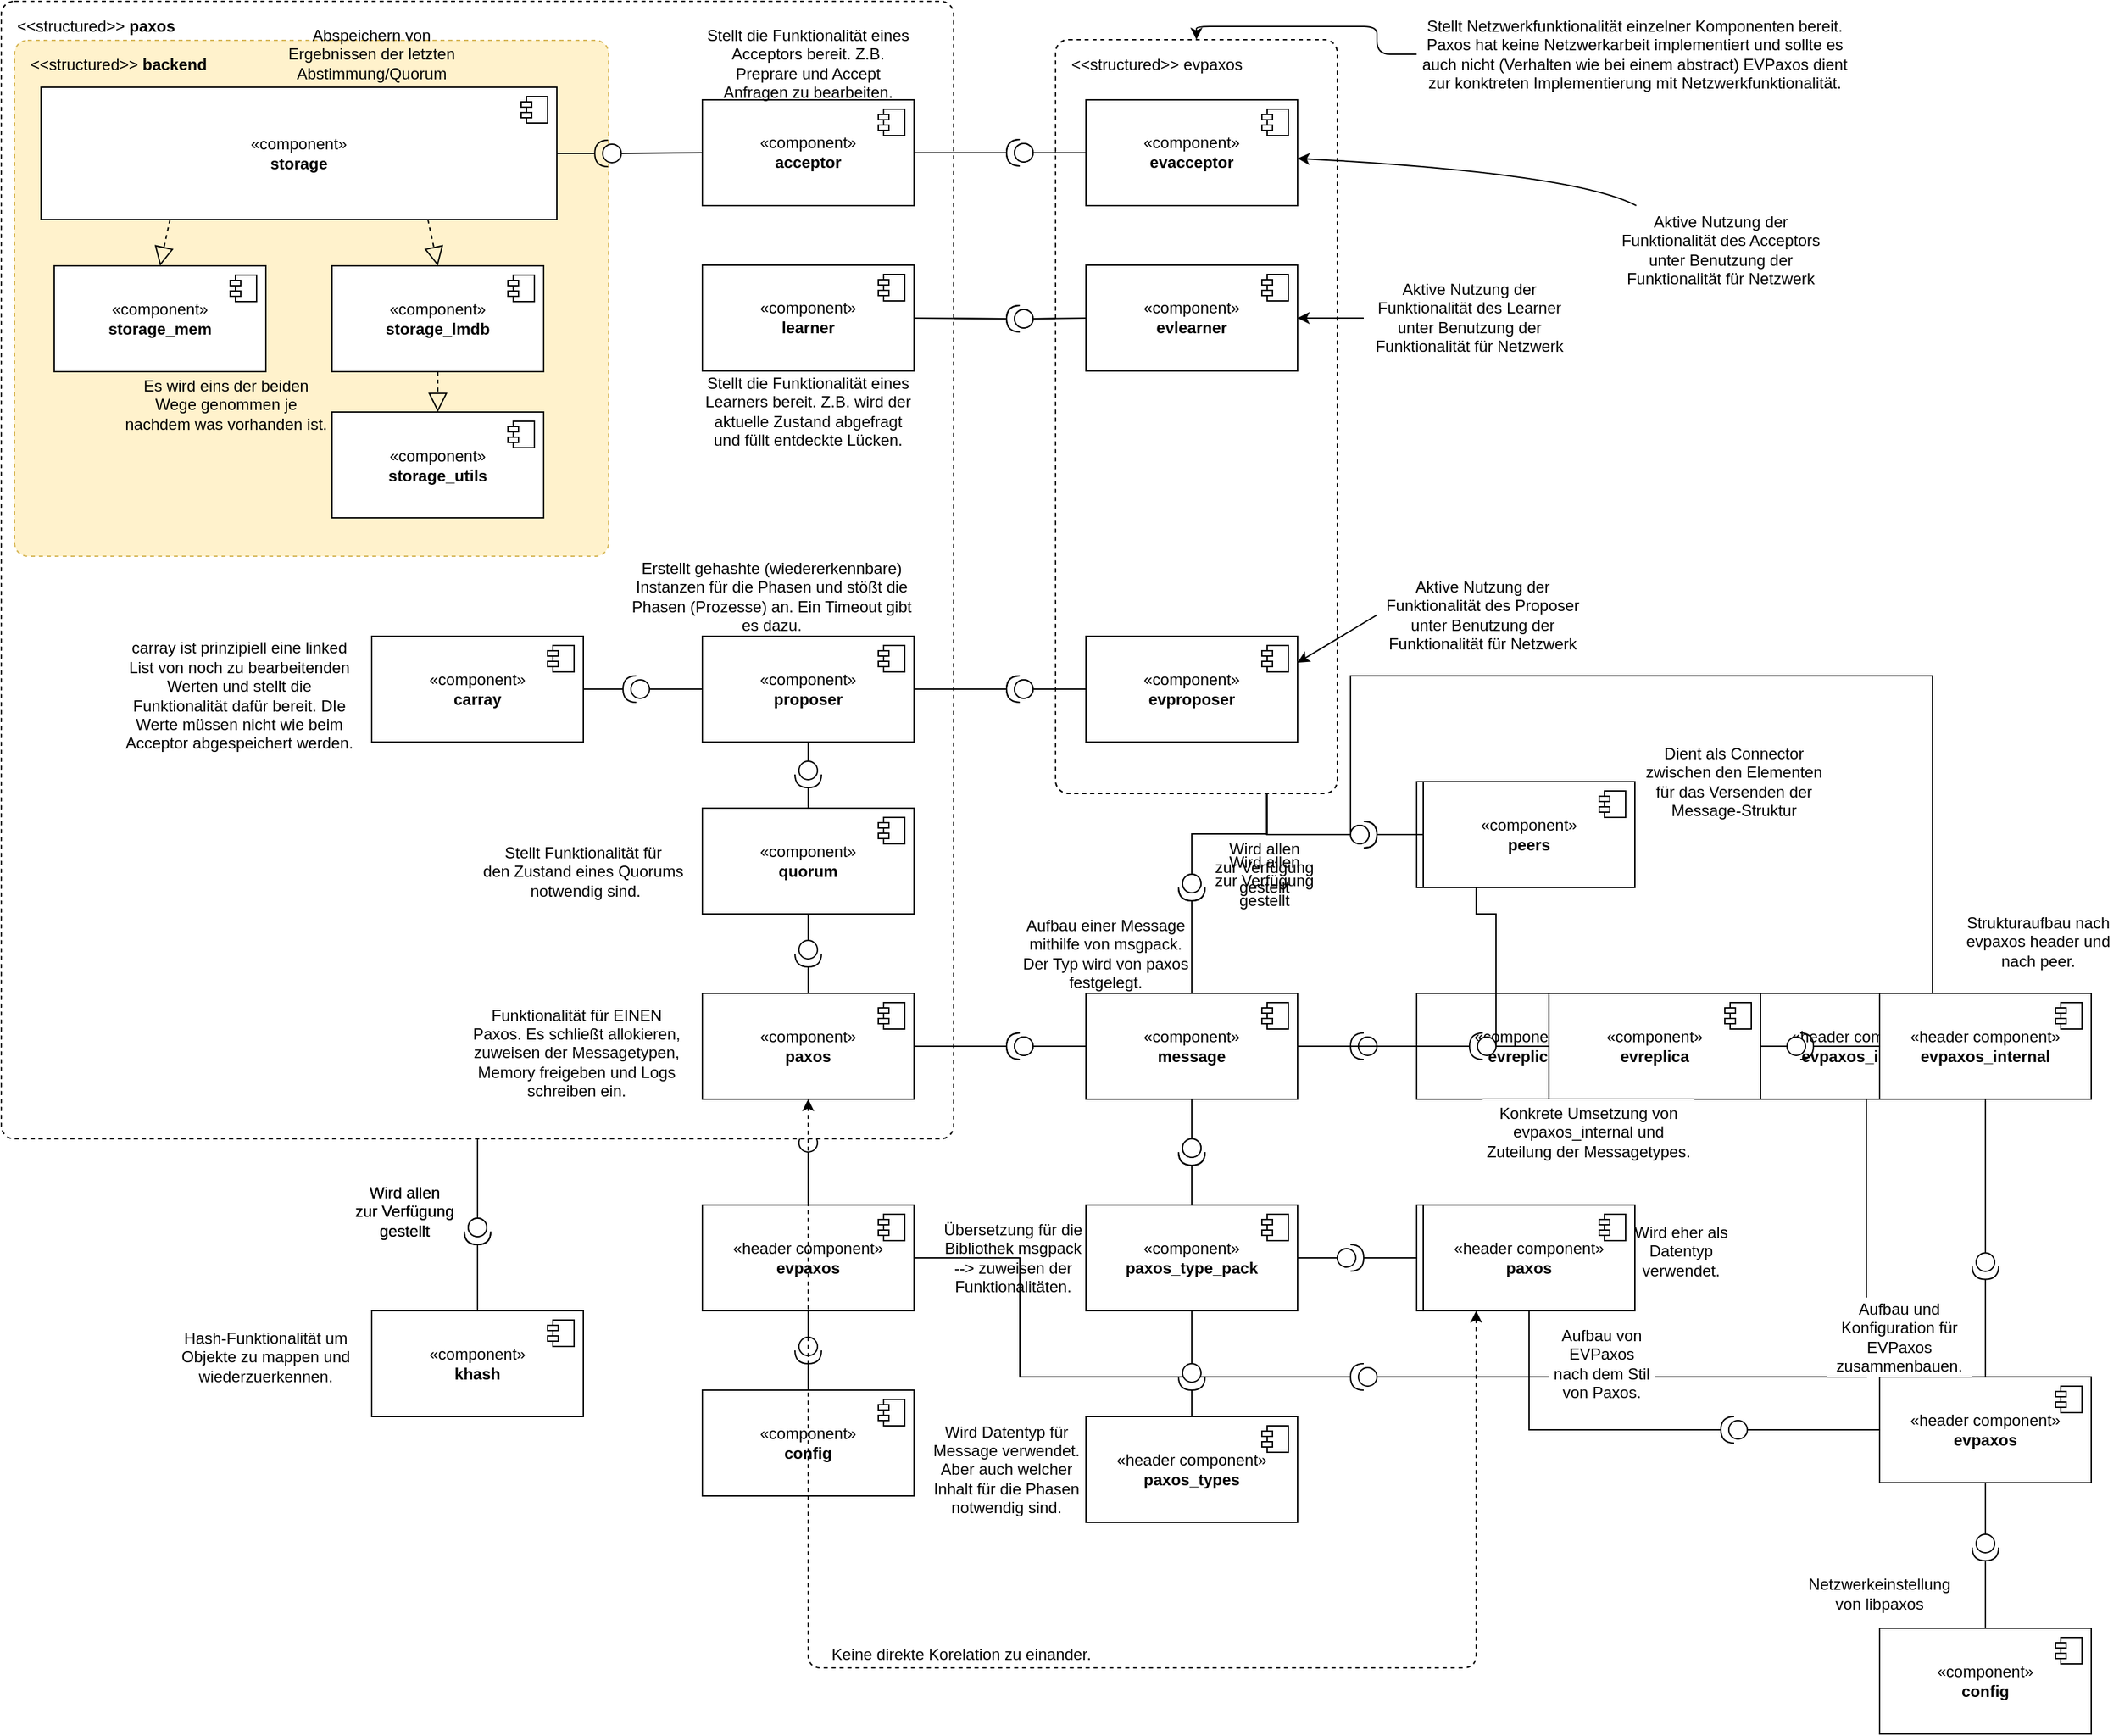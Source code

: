 <mxfile version="21.6.1" type="device">
  <diagram name="Seite-1" id="zgWi8QBqCXAFe_Owxd3r">
    <mxGraphModel dx="1674" dy="854" grid="1" gridSize="10" guides="1" tooltips="1" connect="1" arrows="1" fold="1" page="1" pageScale="1" pageWidth="1654" pageHeight="1169" math="0" shadow="0">
      <root>
        <mxCell id="0" />
        <mxCell id="1" parent="0" />
        <mxCell id="-33f5OtcVrIEdChe0fUM-102" value="&amp;lt;&amp;lt;structured&amp;gt;&amp;gt; evpaxos" style="dashed=1;rounded=1;absoluteArcSize=1;arcSize=20;html=1;verticalAlign=top;align=left;spacingTop=5;spacingLeft=10;whiteSpace=wrap;" parent="1" vertex="1">
          <mxGeometry x="827" y="38.95" width="213" height="570" as="geometry" />
        </mxCell>
        <mxCell id="-33f5OtcVrIEdChe0fUM-25" value="&amp;lt;&amp;lt;structured&amp;gt;&amp;gt; paxos" style="dashed=1;rounded=1;absoluteArcSize=1;arcSize=20;html=1;verticalAlign=top;align=left;spacingTop=5;spacingLeft=10;whiteSpace=wrap;" parent="1" vertex="1">
          <mxGeometry x="30" y="10" width="720" height="860" as="geometry" />
        </mxCell>
        <mxCell id="jIyLDnTd8vD3JUDvQRAI-34" value="&lt;div&gt;«component»&lt;/div&gt;&lt;b&gt;acceptor&lt;/b&gt;" style="html=1;dropTarget=0;whiteSpace=wrap;" parent="1" vertex="1">
          <mxGeometry x="560" y="84.47" width="160" height="80" as="geometry" />
        </mxCell>
        <mxCell id="jIyLDnTd8vD3JUDvQRAI-35" value="" style="shape=module;jettyWidth=8;jettyHeight=4;" parent="jIyLDnTd8vD3JUDvQRAI-34" vertex="1">
          <mxGeometry x="1" width="20" height="20" relative="1" as="geometry">
            <mxPoint x="-27" y="7" as="offset" />
          </mxGeometry>
        </mxCell>
        <mxCell id="jIyLDnTd8vD3JUDvQRAI-39" value="«component»&lt;br&gt;&lt;b&gt;khash&lt;/b&gt;" style="html=1;dropTarget=0;whiteSpace=wrap;" parent="1" vertex="1">
          <mxGeometry x="310" y="1000" width="160" height="80" as="geometry" />
        </mxCell>
        <mxCell id="jIyLDnTd8vD3JUDvQRAI-40" value="" style="shape=module;jettyWidth=8;jettyHeight=4;" parent="jIyLDnTd8vD3JUDvQRAI-39" vertex="1">
          <mxGeometry x="1" width="20" height="20" relative="1" as="geometry">
            <mxPoint x="-27" y="7" as="offset" />
          </mxGeometry>
        </mxCell>
        <mxCell id="4pDtowbhKMAZHNMRjDXd-1" value="&lt;div&gt;«component»&lt;/div&gt;&lt;b&gt;learner&lt;/b&gt;" style="html=1;dropTarget=0;whiteSpace=wrap;" parent="1" vertex="1">
          <mxGeometry x="560" y="209.48" width="160" height="80" as="geometry" />
        </mxCell>
        <mxCell id="4pDtowbhKMAZHNMRjDXd-2" value="" style="shape=module;jettyWidth=8;jettyHeight=4;" parent="4pDtowbhKMAZHNMRjDXd-1" vertex="1">
          <mxGeometry x="1" width="20" height="20" relative="1" as="geometry">
            <mxPoint x="-27" y="7" as="offset" />
          </mxGeometry>
        </mxCell>
        <mxCell id="4pDtowbhKMAZHNMRjDXd-3" value="&lt;div&gt;«component»&lt;/div&gt;&lt;b&gt;proposer&lt;/b&gt;" style="html=1;dropTarget=0;whiteSpace=wrap;" parent="1" vertex="1">
          <mxGeometry x="560" y="490" width="160" height="80" as="geometry" />
        </mxCell>
        <mxCell id="4pDtowbhKMAZHNMRjDXd-4" value="" style="shape=module;jettyWidth=8;jettyHeight=4;" parent="4pDtowbhKMAZHNMRjDXd-3" vertex="1">
          <mxGeometry x="1" width="20" height="20" relative="1" as="geometry">
            <mxPoint x="-27" y="7" as="offset" />
          </mxGeometry>
        </mxCell>
        <mxCell id="4pDtowbhKMAZHNMRjDXd-7" value="«component»&lt;br&gt;&lt;b&gt;paxos&lt;/b&gt;" style="html=1;dropTarget=0;whiteSpace=wrap;" parent="1" vertex="1">
          <mxGeometry x="560" y="760" width="160" height="80" as="geometry" />
        </mxCell>
        <mxCell id="4pDtowbhKMAZHNMRjDXd-8" value="" style="shape=module;jettyWidth=8;jettyHeight=4;" parent="4pDtowbhKMAZHNMRjDXd-7" vertex="1">
          <mxGeometry x="1" width="20" height="20" relative="1" as="geometry">
            <mxPoint x="-27" y="7" as="offset" />
          </mxGeometry>
        </mxCell>
        <mxCell id="4pDtowbhKMAZHNMRjDXd-10" value="" style="endArrow=none;html=1;rounded=0;exitX=0.5;exitY=0;exitDx=0;exitDy=0;entryX=1;entryY=0.5;entryDx=0;entryDy=0;entryPerimeter=0;" parent="1" source="4pDtowbhKMAZHNMRjDXd-7" target="-33f5OtcVrIEdChe0fUM-12" edge="1">
          <mxGeometry width="50" height="50" relative="1" as="geometry">
            <mxPoint x="180" y="570" as="sourcePoint" />
            <mxPoint x="460" y="570" as="targetPoint" />
          </mxGeometry>
        </mxCell>
        <mxCell id="-33f5OtcVrIEdChe0fUM-3" value="&lt;div&gt;«component»&lt;/div&gt;&lt;b&gt;carray&lt;/b&gt;" style="html=1;dropTarget=0;whiteSpace=wrap;" parent="1" vertex="1">
          <mxGeometry x="310" y="490" width="160" height="80" as="geometry" />
        </mxCell>
        <mxCell id="-33f5OtcVrIEdChe0fUM-4" value="" style="shape=module;jettyWidth=8;jettyHeight=4;" parent="-33f5OtcVrIEdChe0fUM-3" vertex="1">
          <mxGeometry x="1" width="20" height="20" relative="1" as="geometry">
            <mxPoint x="-27" y="7" as="offset" />
          </mxGeometry>
        </mxCell>
        <mxCell id="-33f5OtcVrIEdChe0fUM-5" value="&lt;div&gt;«component»&lt;/div&gt;&lt;b&gt;quorum&lt;/b&gt;" style="html=1;dropTarget=0;whiteSpace=wrap;" parent="1" vertex="1">
          <mxGeometry x="560" y="620" width="160" height="80" as="geometry" />
        </mxCell>
        <mxCell id="-33f5OtcVrIEdChe0fUM-6" value="" style="shape=module;jettyWidth=8;jettyHeight=4;" parent="-33f5OtcVrIEdChe0fUM-5" vertex="1">
          <mxGeometry x="1" width="20" height="20" relative="1" as="geometry">
            <mxPoint x="-27" y="7" as="offset" />
          </mxGeometry>
        </mxCell>
        <mxCell id="-33f5OtcVrIEdChe0fUM-10" value="" style="group" parent="1" vertex="1" connectable="0">
          <mxGeometry x="40" y="38.95" width="470" height="421.05" as="geometry" />
        </mxCell>
        <mxCell id="-33f5OtcVrIEdChe0fUM-7" value="&amp;lt;&amp;lt;structured&amp;gt;&amp;gt; backend" style="dashed=1;rounded=1;absoluteArcSize=1;arcSize=20;html=1;verticalAlign=top;align=left;spacingTop=5;spacingLeft=10;whiteSpace=wrap;fillColor=#fff2cc;strokeColor=#d6b656;" parent="-33f5OtcVrIEdChe0fUM-10" vertex="1">
          <mxGeometry width="449.11" height="390" as="geometry" />
        </mxCell>
        <mxCell id="jIyLDnTd8vD3JUDvQRAI-26" value="«component»&lt;br&gt;&lt;b&gt;storage&lt;/b&gt;" style="html=1;dropTarget=0;whiteSpace=wrap;" parent="-33f5OtcVrIEdChe0fUM-10" vertex="1">
          <mxGeometry x="20.0" y="35.52" width="390" height="100" as="geometry" />
        </mxCell>
        <mxCell id="jIyLDnTd8vD3JUDvQRAI-27" value="" style="shape=module;jettyWidth=8;jettyHeight=4;" parent="jIyLDnTd8vD3JUDvQRAI-26" vertex="1">
          <mxGeometry x="1" width="20" height="20" relative="1" as="geometry">
            <mxPoint x="-27" y="7" as="offset" />
          </mxGeometry>
        </mxCell>
        <mxCell id="jIyLDnTd8vD3JUDvQRAI-28" value="&lt;div&gt;«component»&lt;/div&gt;&lt;b&gt;storage_lmdb&lt;/b&gt;" style="html=1;dropTarget=0;whiteSpace=wrap;" parent="-33f5OtcVrIEdChe0fUM-10" vertex="1">
          <mxGeometry x="240.003" y="170.525" width="160" height="80" as="geometry" />
        </mxCell>
        <mxCell id="jIyLDnTd8vD3JUDvQRAI-29" value="" style="shape=module;jettyWidth=8;jettyHeight=4;" parent="jIyLDnTd8vD3JUDvQRAI-28" vertex="1">
          <mxGeometry x="1" width="20" height="20" relative="1" as="geometry">
            <mxPoint x="-27" y="7" as="offset" />
          </mxGeometry>
        </mxCell>
        <mxCell id="jIyLDnTd8vD3JUDvQRAI-30" value="&lt;div&gt;«component»&lt;/div&gt;&lt;div&gt;&lt;b&gt;storage_mem&lt;/b&gt;&lt;br&gt;&lt;/div&gt;" style="html=1;dropTarget=0;whiteSpace=wrap;" parent="-33f5OtcVrIEdChe0fUM-10" vertex="1">
          <mxGeometry x="29.996" y="170.525" width="160" height="80" as="geometry" />
        </mxCell>
        <mxCell id="jIyLDnTd8vD3JUDvQRAI-31" value="" style="shape=module;jettyWidth=8;jettyHeight=4;" parent="jIyLDnTd8vD3JUDvQRAI-30" vertex="1">
          <mxGeometry x="1" width="20" height="20" relative="1" as="geometry">
            <mxPoint x="-27" y="7" as="offset" />
          </mxGeometry>
        </mxCell>
        <mxCell id="jIyLDnTd8vD3JUDvQRAI-41" value="&lt;div&gt;«component»&lt;/div&gt;&lt;b&gt;storage_utils&lt;/b&gt;" style="html=1;dropTarget=0;whiteSpace=wrap;" parent="-33f5OtcVrIEdChe0fUM-10" vertex="1">
          <mxGeometry x="240" y="281.05" width="160" height="80" as="geometry" />
        </mxCell>
        <mxCell id="jIyLDnTd8vD3JUDvQRAI-42" value="" style="shape=module;jettyWidth=8;jettyHeight=4;" parent="jIyLDnTd8vD3JUDvQRAI-41" vertex="1">
          <mxGeometry x="1" width="20" height="20" relative="1" as="geometry">
            <mxPoint x="-27" y="7" as="offset" />
          </mxGeometry>
        </mxCell>
        <mxCell id="jIyLDnTd8vD3JUDvQRAI-45" value="" style="endArrow=block;dashed=1;endFill=0;endSize=12;html=1;rounded=0;entryX=0.5;entryY=0;entryDx=0;entryDy=0;exitX=0.25;exitY=1;exitDx=0;exitDy=0;" parent="-33f5OtcVrIEdChe0fUM-10" source="jIyLDnTd8vD3JUDvQRAI-26" target="jIyLDnTd8vD3JUDvQRAI-30" edge="1">
          <mxGeometry width="160" relative="1" as="geometry">
            <mxPoint x="327.174" y="231.576" as="sourcePoint" />
            <mxPoint x="492.832" y="231.576" as="targetPoint" />
          </mxGeometry>
        </mxCell>
        <mxCell id="jIyLDnTd8vD3JUDvQRAI-46" value="" style="endArrow=block;dashed=1;endFill=0;endSize=12;html=1;rounded=0;entryX=0.5;entryY=0;entryDx=0;entryDy=0;exitX=0.75;exitY=1;exitDx=0;exitDy=0;" parent="-33f5OtcVrIEdChe0fUM-10" source="jIyLDnTd8vD3JUDvQRAI-26" target="jIyLDnTd8vD3JUDvQRAI-28" edge="1">
          <mxGeometry width="160" relative="1" as="geometry">
            <mxPoint x="244.346" y="147.366" as="sourcePoint" />
            <mxPoint x="410.003" y="147.366" as="targetPoint" />
          </mxGeometry>
        </mxCell>
        <mxCell id="jIyLDnTd8vD3JUDvQRAI-47" value="" style="endArrow=block;dashed=1;endFill=0;endSize=12;html=1;rounded=0;entryX=0.5;entryY=0;entryDx=0;entryDy=0;exitX=0.5;exitY=1;exitDx=0;exitDy=0;" parent="-33f5OtcVrIEdChe0fUM-10" source="jIyLDnTd8vD3JUDvQRAI-28" target="jIyLDnTd8vD3JUDvQRAI-41" edge="1">
          <mxGeometry width="160" relative="1" as="geometry">
            <mxPoint x="144.951" y="431.576" as="sourcePoint" />
            <mxPoint x="310.609" y="431.576" as="targetPoint" />
          </mxGeometry>
        </mxCell>
        <mxCell id="jIyLDnTd8vD3JUDvQRAI-17" value="" style="endArrow=none;html=1;rounded=0;entryX=1;entryY=0.5;entryDx=0;entryDy=0;entryPerimeter=0;exitX=1;exitY=0.5;exitDx=0;exitDy=0;" parent="-33f5OtcVrIEdChe0fUM-10" source="jIyLDnTd8vD3JUDvQRAI-26" target="jIyLDnTd8vD3JUDvQRAI-15" edge="1">
          <mxGeometry width="50" height="50" relative="1" as="geometry">
            <mxPoint x="193.531" y="119.728" as="sourcePoint" />
            <mxPoint x="234.946" y="119.728" as="targetPoint" />
          </mxGeometry>
        </mxCell>
        <mxCell id="jIyLDnTd8vD3JUDvQRAI-15" value="" style="shape=providedRequiredInterface;html=1;verticalLabelPosition=bottom;sketch=0;direction=west;" parent="-33f5OtcVrIEdChe0fUM-10" vertex="1">
          <mxGeometry x="438.667" y="75.522" width="20" height="20" as="geometry" />
        </mxCell>
        <mxCell id="jIyLDnTd8vD3JUDvQRAI-18" value="" style="endArrow=none;html=1;rounded=0;entryX=0;entryY=0.5;entryDx=0;entryDy=0;entryPerimeter=0;exitX=0;exitY=0.5;exitDx=0;exitDy=0;" parent="1" source="jIyLDnTd8vD3JUDvQRAI-34" target="jIyLDnTd8vD3JUDvQRAI-15" edge="1">
          <mxGeometry width="50" height="50" relative="1" as="geometry">
            <mxPoint x="486.73" y="156.32" as="sourcePoint" />
            <mxPoint x="466.73" y="236.32" as="targetPoint" />
            <Array as="points" />
          </mxGeometry>
        </mxCell>
        <mxCell id="-33f5OtcVrIEdChe0fUM-12" value="" style="shape=providedRequiredInterface;html=1;verticalLabelPosition=bottom;sketch=0;direction=south;" parent="1" vertex="1">
          <mxGeometry x="630" y="720" width="20" height="20" as="geometry" />
        </mxCell>
        <mxCell id="-33f5OtcVrIEdChe0fUM-13" value="" style="endArrow=none;html=1;rounded=0;entryX=0.5;entryY=1;entryDx=0;entryDy=0;exitX=0;exitY=0.5;exitDx=0;exitDy=0;exitPerimeter=0;" parent="1" source="-33f5OtcVrIEdChe0fUM-12" target="-33f5OtcVrIEdChe0fUM-5" edge="1">
          <mxGeometry width="50" height="50" relative="1" as="geometry">
            <mxPoint x="430" y="800" as="sourcePoint" />
            <mxPoint x="480" y="750" as="targetPoint" />
          </mxGeometry>
        </mxCell>
        <mxCell id="-33f5OtcVrIEdChe0fUM-17" value="" style="shape=providedRequiredInterface;html=1;verticalLabelPosition=bottom;sketch=0;direction=south;" parent="1" vertex="1">
          <mxGeometry x="630" y="584.5" width="20" height="20" as="geometry" />
        </mxCell>
        <mxCell id="-33f5OtcVrIEdChe0fUM-19" value="" style="endArrow=none;html=1;rounded=0;entryX=1;entryY=0.5;entryDx=0;entryDy=0;entryPerimeter=0;exitX=0.5;exitY=0;exitDx=0;exitDy=0;" parent="1" source="-33f5OtcVrIEdChe0fUM-5" target="-33f5OtcVrIEdChe0fUM-17" edge="1">
          <mxGeometry width="50" height="50" relative="1" as="geometry">
            <mxPoint x="220" y="540" as="sourcePoint" />
            <mxPoint x="270" y="490" as="targetPoint" />
          </mxGeometry>
        </mxCell>
        <mxCell id="-33f5OtcVrIEdChe0fUM-20" value="" style="endArrow=none;html=1;rounded=0;entryX=0.5;entryY=1;entryDx=0;entryDy=0;exitX=0;exitY=0.5;exitDx=0;exitDy=0;exitPerimeter=0;" parent="1" source="-33f5OtcVrIEdChe0fUM-17" target="4pDtowbhKMAZHNMRjDXd-3" edge="1">
          <mxGeometry width="50" height="50" relative="1" as="geometry">
            <mxPoint x="220" y="540" as="sourcePoint" />
            <mxPoint x="270" y="490" as="targetPoint" />
          </mxGeometry>
        </mxCell>
        <mxCell id="-33f5OtcVrIEdChe0fUM-21" value="" style="shape=providedRequiredInterface;html=1;verticalLabelPosition=bottom;sketch=0;direction=west;" parent="1" vertex="1">
          <mxGeometry x="500" y="520" width="20" height="20" as="geometry" />
        </mxCell>
        <mxCell id="-33f5OtcVrIEdChe0fUM-22" value="" style="endArrow=none;html=1;rounded=0;exitX=1;exitY=0.5;exitDx=0;exitDy=0;exitPerimeter=0;entryX=1;entryY=0.5;entryDx=0;entryDy=0;" parent="1" source="-33f5OtcVrIEdChe0fUM-21" target="-33f5OtcVrIEdChe0fUM-3" edge="1">
          <mxGeometry width="50" height="50" relative="1" as="geometry">
            <mxPoint x="390" y="640" as="sourcePoint" />
            <mxPoint x="480" y="530" as="targetPoint" />
          </mxGeometry>
        </mxCell>
        <mxCell id="-33f5OtcVrIEdChe0fUM-23" value="" style="endArrow=none;html=1;rounded=0;entryX=0;entryY=0.5;entryDx=0;entryDy=0;exitX=0;exitY=0.5;exitDx=0;exitDy=0;exitPerimeter=0;" parent="1" source="-33f5OtcVrIEdChe0fUM-21" target="4pDtowbhKMAZHNMRjDXd-3" edge="1">
          <mxGeometry width="50" height="50" relative="1" as="geometry">
            <mxPoint x="230" y="550" as="sourcePoint" />
            <mxPoint x="390" y="570" as="targetPoint" />
          </mxGeometry>
        </mxCell>
        <mxCell id="-33f5OtcVrIEdChe0fUM-26" value="" style="endArrow=none;html=1;rounded=0;exitX=0.5;exitY=0;exitDx=0;exitDy=0;entryX=1;entryY=0.5;entryDx=0;entryDy=0;entryPerimeter=0;" parent="1" source="jIyLDnTd8vD3JUDvQRAI-39" target="-33f5OtcVrIEdChe0fUM-27" edge="1">
          <mxGeometry width="50" height="50" relative="1" as="geometry">
            <mxPoint x="310" y="970" as="sourcePoint" />
            <mxPoint x="630" y="770" as="targetPoint" />
          </mxGeometry>
        </mxCell>
        <mxCell id="-33f5OtcVrIEdChe0fUM-27" value="" style="shape=providedRequiredInterface;html=1;verticalLabelPosition=bottom;sketch=0;direction=south;" parent="1" vertex="1">
          <mxGeometry x="380" y="930" width="20" height="20" as="geometry" />
        </mxCell>
        <mxCell id="-33f5OtcVrIEdChe0fUM-28" value="" style="endArrow=none;html=1;rounded=0;entryX=0.5;entryY=1;entryDx=0;entryDy=0;exitX=0;exitY=0.5;exitDx=0;exitDy=0;exitPerimeter=0;" parent="1" source="-33f5OtcVrIEdChe0fUM-27" target="-33f5OtcVrIEdChe0fUM-25" edge="1">
          <mxGeometry width="50" height="50" relative="1" as="geometry">
            <mxPoint x="600" y="1000" as="sourcePoint" />
            <mxPoint x="310" y="900" as="targetPoint" />
          </mxGeometry>
        </mxCell>
        <mxCell id="-33f5OtcVrIEdChe0fUM-29" value="&lt;div&gt;«component»&lt;/div&gt;&lt;b&gt;peers&lt;/b&gt;" style="html=1;dropTarget=0;whiteSpace=wrap;" parent="1" vertex="1">
          <mxGeometry x="1100" y="600" width="160" height="80" as="geometry" />
        </mxCell>
        <mxCell id="-33f5OtcVrIEdChe0fUM-30" value="" style="shape=module;jettyWidth=8;jettyHeight=4;" parent="-33f5OtcVrIEdChe0fUM-29" vertex="1">
          <mxGeometry x="1" width="20" height="20" relative="1" as="geometry">
            <mxPoint x="-27" y="7" as="offset" />
          </mxGeometry>
        </mxCell>
        <mxCell id="-33f5OtcVrIEdChe0fUM-31" value="&lt;div&gt;«component»&lt;/div&gt;&lt;b&gt;evproposer&lt;/b&gt;" style="html=1;dropTarget=0;whiteSpace=wrap;" parent="1" vertex="1">
          <mxGeometry x="850" y="490" width="160" height="80" as="geometry" />
        </mxCell>
        <mxCell id="-33f5OtcVrIEdChe0fUM-32" value="" style="shape=module;jettyWidth=8;jettyHeight=4;" parent="-33f5OtcVrIEdChe0fUM-31" vertex="1">
          <mxGeometry x="1" width="20" height="20" relative="1" as="geometry">
            <mxPoint x="-27" y="7" as="offset" />
          </mxGeometry>
        </mxCell>
        <mxCell id="-33f5OtcVrIEdChe0fUM-33" value="&lt;div&gt;«component»&lt;/div&gt;&lt;b&gt;config&lt;/b&gt;" style="html=1;dropTarget=0;whiteSpace=wrap;" parent="1" vertex="1">
          <mxGeometry x="560" y="1060" width="160" height="80" as="geometry" />
        </mxCell>
        <mxCell id="-33f5OtcVrIEdChe0fUM-34" value="" style="shape=module;jettyWidth=8;jettyHeight=4;" parent="-33f5OtcVrIEdChe0fUM-33" vertex="1">
          <mxGeometry x="1" width="20" height="20" relative="1" as="geometry">
            <mxPoint x="-27" y="7" as="offset" />
          </mxGeometry>
        </mxCell>
        <mxCell id="-33f5OtcVrIEdChe0fUM-35" value="&lt;div&gt;«component»&lt;/div&gt;&lt;b&gt;paxos_type_pack&lt;/b&gt;" style="html=1;dropTarget=0;whiteSpace=wrap;" parent="1" vertex="1">
          <mxGeometry x="850" y="920" width="160" height="80" as="geometry" />
        </mxCell>
        <mxCell id="-33f5OtcVrIEdChe0fUM-36" value="" style="shape=module;jettyWidth=8;jettyHeight=4;" parent="-33f5OtcVrIEdChe0fUM-35" vertex="1">
          <mxGeometry x="1" width="20" height="20" relative="1" as="geometry">
            <mxPoint x="-27" y="7" as="offset" />
          </mxGeometry>
        </mxCell>
        <mxCell id="-33f5OtcVrIEdChe0fUM-37" value="&lt;div&gt;«component»&lt;/div&gt;&lt;b&gt;evacceptor&lt;br&gt;&lt;/b&gt;" style="html=1;dropTarget=0;whiteSpace=wrap;" parent="1" vertex="1">
          <mxGeometry x="850" y="84.47" width="160" height="80" as="geometry" />
        </mxCell>
        <mxCell id="-33f5OtcVrIEdChe0fUM-38" value="" style="shape=module;jettyWidth=8;jettyHeight=4;" parent="-33f5OtcVrIEdChe0fUM-37" vertex="1">
          <mxGeometry x="1" width="20" height="20" relative="1" as="geometry">
            <mxPoint x="-27" y="7" as="offset" />
          </mxGeometry>
        </mxCell>
        <mxCell id="-33f5OtcVrIEdChe0fUM-39" value="&lt;div&gt;«component»&lt;/div&gt;&lt;b&gt;evlearner&lt;br&gt;&lt;/b&gt;" style="html=1;dropTarget=0;whiteSpace=wrap;" parent="1" vertex="1">
          <mxGeometry x="850" y="209.48" width="160" height="80" as="geometry" />
        </mxCell>
        <mxCell id="-33f5OtcVrIEdChe0fUM-40" value="" style="shape=module;jettyWidth=8;jettyHeight=4;" parent="-33f5OtcVrIEdChe0fUM-39" vertex="1">
          <mxGeometry x="1" width="20" height="20" relative="1" as="geometry">
            <mxPoint x="-27" y="7" as="offset" />
          </mxGeometry>
        </mxCell>
        <mxCell id="-33f5OtcVrIEdChe0fUM-41" value="&lt;div&gt;«component»&lt;/div&gt;&lt;b&gt;evreplica&lt;/b&gt;" style="html=1;dropTarget=0;whiteSpace=wrap;" parent="1" vertex="1">
          <mxGeometry x="1100" y="760" width="160" height="80" as="geometry" />
        </mxCell>
        <mxCell id="-33f5OtcVrIEdChe0fUM-42" value="" style="shape=module;jettyWidth=8;jettyHeight=4;" parent="-33f5OtcVrIEdChe0fUM-41" vertex="1">
          <mxGeometry x="1" width="20" height="20" relative="1" as="geometry">
            <mxPoint x="-27" y="7" as="offset" />
          </mxGeometry>
        </mxCell>
        <mxCell id="-33f5OtcVrIEdChe0fUM-43" value="&lt;div&gt;«component»&lt;/div&gt;&lt;b&gt;message&lt;/b&gt;" style="html=1;dropTarget=0;whiteSpace=wrap;" parent="1" vertex="1">
          <mxGeometry x="850" y="760" width="160" height="80" as="geometry" />
        </mxCell>
        <mxCell id="-33f5OtcVrIEdChe0fUM-44" value="" style="shape=module;jettyWidth=8;jettyHeight=4;" parent="-33f5OtcVrIEdChe0fUM-43" vertex="1">
          <mxGeometry x="1" width="20" height="20" relative="1" as="geometry">
            <mxPoint x="-27" y="7" as="offset" />
          </mxGeometry>
        </mxCell>
        <mxCell id="-33f5OtcVrIEdChe0fUM-45" value="" style="shape=providedRequiredInterface;html=1;verticalLabelPosition=bottom;sketch=0;direction=east;" parent="1" vertex="1">
          <mxGeometry x="1050" y="630" width="20" height="20" as="geometry" />
        </mxCell>
        <mxCell id="-33f5OtcVrIEdChe0fUM-46" value="" style="endArrow=none;html=1;rounded=0;exitX=1;exitY=0.5;exitDx=0;exitDy=0;exitPerimeter=0;entryX=0;entryY=0.5;entryDx=0;entryDy=0;" parent="1" source="-33f5OtcVrIEdChe0fUM-45" target="-33f5OtcVrIEdChe0fUM-29" edge="1">
          <mxGeometry width="50" height="50" relative="1" as="geometry">
            <mxPoint x="400" y="650" as="sourcePoint" />
            <mxPoint x="920" y="840" as="targetPoint" />
          </mxGeometry>
        </mxCell>
        <mxCell id="-33f5OtcVrIEdChe0fUM-47" value="" style="endArrow=none;html=1;rounded=0;exitX=0;exitY=0.5;exitDx=0;exitDy=0;exitPerimeter=0;entryX=0.75;entryY=1;entryDx=0;entryDy=0;edgeStyle=orthogonalEdgeStyle;" parent="1" source="-33f5OtcVrIEdChe0fUM-45" target="-33f5OtcVrIEdChe0fUM-102" edge="1">
          <mxGeometry width="50" height="50" relative="1" as="geometry">
            <mxPoint x="240" y="560" as="sourcePoint" />
            <mxPoint x="1130" y="580" as="targetPoint" />
          </mxGeometry>
        </mxCell>
        <mxCell id="-33f5OtcVrIEdChe0fUM-48" value="" style="shape=providedRequiredInterface;html=1;verticalLabelPosition=bottom;sketch=0;direction=south;" parent="1" vertex="1">
          <mxGeometry x="920" y="670" width="20" height="20" as="geometry" />
        </mxCell>
        <mxCell id="-33f5OtcVrIEdChe0fUM-49" value="" style="endArrow=none;html=1;rounded=0;exitX=1;exitY=0.5;exitDx=0;exitDy=0;exitPerimeter=0;entryX=0.5;entryY=0;entryDx=0;entryDy=0;" parent="1" source="-33f5OtcVrIEdChe0fUM-48" target="-33f5OtcVrIEdChe0fUM-43" edge="1">
          <mxGeometry width="50" height="50" relative="1" as="geometry">
            <mxPoint x="410" y="660" as="sourcePoint" />
            <mxPoint x="930" y="850" as="targetPoint" />
          </mxGeometry>
        </mxCell>
        <mxCell id="-33f5OtcVrIEdChe0fUM-50" value="" style="endArrow=none;html=1;rounded=0;exitX=0;exitY=0.5;exitDx=0;exitDy=0;exitPerimeter=0;entryX=0.75;entryY=1;entryDx=0;entryDy=0;edgeStyle=orthogonalEdgeStyle;" parent="1" source="-33f5OtcVrIEdChe0fUM-48" target="-33f5OtcVrIEdChe0fUM-102" edge="1">
          <mxGeometry width="50" height="50" relative="1" as="geometry">
            <mxPoint x="930" y="650" as="sourcePoint" />
            <mxPoint x="1010" y="660" as="targetPoint" />
          </mxGeometry>
        </mxCell>
        <mxCell id="-33f5OtcVrIEdChe0fUM-51" value="" style="shape=providedRequiredInterface;html=1;verticalLabelPosition=bottom;sketch=0;direction=west;" parent="1" vertex="1">
          <mxGeometry x="790" y="790" width="20" height="20" as="geometry" />
        </mxCell>
        <mxCell id="-33f5OtcVrIEdChe0fUM-52" value="" style="endArrow=none;html=1;rounded=0;exitX=1;exitY=0.5;exitDx=0;exitDy=0;exitPerimeter=0;entryX=1;entryY=0.5;entryDx=0;entryDy=0;" parent="1" source="-33f5OtcVrIEdChe0fUM-51" target="4pDtowbhKMAZHNMRjDXd-7" edge="1">
          <mxGeometry width="50" height="50" relative="1" as="geometry">
            <mxPoint x="420" y="670" as="sourcePoint" />
            <mxPoint x="940" y="860" as="targetPoint" />
          </mxGeometry>
        </mxCell>
        <mxCell id="-33f5OtcVrIEdChe0fUM-53" value="" style="endArrow=none;html=1;rounded=0;exitX=0;exitY=0.5;exitDx=0;exitDy=0;exitPerimeter=0;entryX=0;entryY=0.5;entryDx=0;entryDy=0;" parent="1" source="-33f5OtcVrIEdChe0fUM-51" target="-33f5OtcVrIEdChe0fUM-43" edge="1">
          <mxGeometry width="50" height="50" relative="1" as="geometry">
            <mxPoint x="260" y="580" as="sourcePoint" />
            <mxPoint x="1120" y="860" as="targetPoint" />
          </mxGeometry>
        </mxCell>
        <mxCell id="-33f5OtcVrIEdChe0fUM-54" value="" style="shape=providedRequiredInterface;html=1;verticalLabelPosition=bottom;sketch=0;direction=south;" parent="1" vertex="1">
          <mxGeometry x="920" y="870" width="20" height="20" as="geometry" />
        </mxCell>
        <mxCell id="-33f5OtcVrIEdChe0fUM-55" value="" style="endArrow=none;html=1;rounded=0;exitX=1;exitY=0.5;exitDx=0;exitDy=0;exitPerimeter=0;entryX=0.5;entryY=0;entryDx=0;entryDy=0;" parent="1" source="-33f5OtcVrIEdChe0fUM-54" target="-33f5OtcVrIEdChe0fUM-35" edge="1">
          <mxGeometry width="50" height="50" relative="1" as="geometry">
            <mxPoint x="430" y="680" as="sourcePoint" />
            <mxPoint x="950" y="870" as="targetPoint" />
          </mxGeometry>
        </mxCell>
        <mxCell id="-33f5OtcVrIEdChe0fUM-56" value="" style="endArrow=none;html=1;rounded=0;exitX=0;exitY=0.5;exitDx=0;exitDy=0;exitPerimeter=0;entryX=0.5;entryY=1;entryDx=0;entryDy=0;" parent="1" source="-33f5OtcVrIEdChe0fUM-54" target="-33f5OtcVrIEdChe0fUM-43" edge="1">
          <mxGeometry width="50" height="50" relative="1" as="geometry">
            <mxPoint x="270" y="590" as="sourcePoint" />
            <mxPoint x="1130" y="870" as="targetPoint" />
          </mxGeometry>
        </mxCell>
        <mxCell id="-33f5OtcVrIEdChe0fUM-60" value="" style="shape=providedRequiredInterface;html=1;verticalLabelPosition=bottom;sketch=0;direction=west;" parent="1" vertex="1">
          <mxGeometry x="1050" y="790" width="20" height="20" as="geometry" />
        </mxCell>
        <mxCell id="-33f5OtcVrIEdChe0fUM-61" value="" style="endArrow=none;html=1;rounded=0;exitX=1;exitY=0.5;exitDx=0;exitDy=0;exitPerimeter=0;entryX=1;entryY=0.5;entryDx=0;entryDy=0;edgeStyle=orthogonalEdgeStyle;" parent="1" source="-33f5OtcVrIEdChe0fUM-60" target="-33f5OtcVrIEdChe0fUM-43" edge="1">
          <mxGeometry width="50" height="50" relative="1" as="geometry">
            <mxPoint x="950" y="860" as="sourcePoint" />
            <mxPoint x="1470" y="1050" as="targetPoint" />
          </mxGeometry>
        </mxCell>
        <mxCell id="-33f5OtcVrIEdChe0fUM-62" value="" style="endArrow=none;html=1;rounded=0;exitX=0;exitY=0.5;exitDx=0;exitDy=0;exitPerimeter=0;entryX=0;entryY=0.5;entryDx=0;entryDy=0;edgeStyle=orthogonalEdgeStyle;" parent="1" source="-33f5OtcVrIEdChe0fUM-60" target="-33f5OtcVrIEdChe0fUM-41" edge="1">
          <mxGeometry width="50" height="50" relative="1" as="geometry">
            <mxPoint x="790" y="770" as="sourcePoint" />
            <mxPoint x="1650" y="1050" as="targetPoint" />
          </mxGeometry>
        </mxCell>
        <mxCell id="-33f5OtcVrIEdChe0fUM-63" value="" style="shape=providedRequiredInterface;html=1;verticalLabelPosition=bottom;sketch=0;direction=east;" parent="1" vertex="1">
          <mxGeometry x="1300" y="790" width="20" height="20" as="geometry" />
        </mxCell>
        <mxCell id="-33f5OtcVrIEdChe0fUM-64" value="" style="endArrow=none;html=1;rounded=0;exitX=1;exitY=0.5;exitDx=0;exitDy=0;exitPerimeter=0;entryX=0;entryY=0.5;entryDx=0;entryDy=0;" parent="1" source="-33f5OtcVrIEdChe0fUM-63" target="-33f5OtcVrIEdChe0fUM-98" edge="1">
          <mxGeometry width="50" height="50" relative="1" as="geometry">
            <mxPoint x="840" y="680" as="sourcePoint" />
            <mxPoint x="1360" y="870" as="targetPoint" />
          </mxGeometry>
        </mxCell>
        <mxCell id="-33f5OtcVrIEdChe0fUM-65" value="" style="endArrow=none;html=1;rounded=0;exitX=0;exitY=0.5;exitDx=0;exitDy=0;exitPerimeter=0;entryX=1;entryY=0.5;entryDx=0;entryDy=0;" parent="1" source="-33f5OtcVrIEdChe0fUM-63" target="-33f5OtcVrIEdChe0fUM-41" edge="1">
          <mxGeometry width="50" height="50" relative="1" as="geometry">
            <mxPoint x="680" y="590" as="sourcePoint" />
            <mxPoint x="1470" y="580" as="targetPoint" />
          </mxGeometry>
        </mxCell>
        <mxCell id="-33f5OtcVrIEdChe0fUM-66" value="" style="shape=providedRequiredInterface;html=1;verticalLabelPosition=bottom;sketch=0;direction=west;" parent="1" vertex="1">
          <mxGeometry x="790" y="114.47" width="20" height="20" as="geometry" />
        </mxCell>
        <mxCell id="-33f5OtcVrIEdChe0fUM-67" value="" style="endArrow=none;html=1;rounded=0;exitX=1;exitY=0.5;exitDx=0;exitDy=0;exitPerimeter=0;entryX=1;entryY=0.5;entryDx=0;entryDy=0;" parent="1" source="-33f5OtcVrIEdChe0fUM-66" target="jIyLDnTd8vD3JUDvQRAI-34" edge="1">
          <mxGeometry width="50" height="50" relative="1" as="geometry">
            <mxPoint x="970" y="880" as="sourcePoint" />
            <mxPoint x="1140" y="520" as="targetPoint" />
          </mxGeometry>
        </mxCell>
        <mxCell id="-33f5OtcVrIEdChe0fUM-68" value="" style="endArrow=none;html=1;rounded=0;exitX=0;exitY=0.5;exitDx=0;exitDy=0;exitPerimeter=0;entryX=0;entryY=0.5;entryDx=0;entryDy=0;" parent="1" source="-33f5OtcVrIEdChe0fUM-66" target="-33f5OtcVrIEdChe0fUM-37" edge="1">
          <mxGeometry width="50" height="50" relative="1" as="geometry">
            <mxPoint x="810" y="790" as="sourcePoint" />
            <mxPoint x="1200" y="450" as="targetPoint" />
          </mxGeometry>
        </mxCell>
        <mxCell id="-33f5OtcVrIEdChe0fUM-69" value="" style="shape=providedRequiredInterface;html=1;verticalLabelPosition=bottom;sketch=0;direction=west;" parent="1" vertex="1">
          <mxGeometry x="790" y="240" width="20" height="20" as="geometry" />
        </mxCell>
        <mxCell id="-33f5OtcVrIEdChe0fUM-70" value="" style="endArrow=none;html=1;rounded=0;exitX=1;exitY=0.5;exitDx=0;exitDy=0;exitPerimeter=0;entryX=1;entryY=0.5;entryDx=0;entryDy=0;" parent="1" source="-33f5OtcVrIEdChe0fUM-69" target="4pDtowbhKMAZHNMRjDXd-1" edge="1">
          <mxGeometry width="50" height="50" relative="1" as="geometry">
            <mxPoint x="980" y="890" as="sourcePoint" />
            <mxPoint x="1080" y="460" as="targetPoint" />
          </mxGeometry>
        </mxCell>
        <mxCell id="-33f5OtcVrIEdChe0fUM-71" value="" style="endArrow=none;html=1;rounded=0;exitX=0;exitY=0.5;exitDx=0;exitDy=0;exitPerimeter=0;entryX=0;entryY=0.5;entryDx=0;entryDy=0;" parent="1" source="-33f5OtcVrIEdChe0fUM-69" target="-33f5OtcVrIEdChe0fUM-39" edge="1">
          <mxGeometry width="50" height="50" relative="1" as="geometry">
            <mxPoint x="820" y="800" as="sourcePoint" />
            <mxPoint x="1230" y="418" as="targetPoint" />
          </mxGeometry>
        </mxCell>
        <mxCell id="-33f5OtcVrIEdChe0fUM-72" value="" style="shape=providedRequiredInterface;html=1;verticalLabelPosition=bottom;sketch=0;direction=south;" parent="1" vertex="1">
          <mxGeometry x="630" y="1020" width="20" height="20" as="geometry" />
        </mxCell>
        <mxCell id="-33f5OtcVrIEdChe0fUM-73" value="" style="endArrow=none;html=1;rounded=0;exitX=1;exitY=0.5;exitDx=0;exitDy=0;exitPerimeter=0;entryX=0.5;entryY=0;entryDx=0;entryDy=0;" parent="1" source="-33f5OtcVrIEdChe0fUM-72" target="-33f5OtcVrIEdChe0fUM-33" edge="1">
          <mxGeometry width="50" height="50" relative="1" as="geometry">
            <mxPoint x="990" y="900" as="sourcePoint" />
            <mxPoint x="1170" y="490" as="targetPoint" />
          </mxGeometry>
        </mxCell>
        <mxCell id="-33f5OtcVrIEdChe0fUM-74" value="" style="endArrow=none;html=1;rounded=0;exitX=0;exitY=0.5;exitDx=0;exitDy=0;exitPerimeter=0;entryX=0.5;entryY=1;entryDx=0;entryDy=0;" parent="1" source="-33f5OtcVrIEdChe0fUM-72" target="-33f5OtcVrIEdChe0fUM-105" edge="1">
          <mxGeometry width="50" height="50" relative="1" as="geometry">
            <mxPoint x="830" y="810" as="sourcePoint" />
            <mxPoint x="1470" y="510" as="targetPoint" />
          </mxGeometry>
        </mxCell>
        <mxCell id="-33f5OtcVrIEdChe0fUM-75" value="" style="shape=providedRequiredInterface;html=1;verticalLabelPosition=bottom;sketch=0;direction=north;" parent="1" vertex="1">
          <mxGeometry x="630" y="860" width="20" height="20" as="geometry" />
        </mxCell>
        <mxCell id="-33f5OtcVrIEdChe0fUM-76" value="" style="endArrow=none;html=1;rounded=0;exitX=1;exitY=0.5;exitDx=0;exitDy=0;exitPerimeter=0;entryX=0.5;entryY=1;entryDx=0;entryDy=0;" parent="1" source="-33f5OtcVrIEdChe0fUM-75" target="4pDtowbhKMAZHNMRjDXd-7" edge="1">
          <mxGeometry width="50" height="50" relative="1" as="geometry">
            <mxPoint x="1000" y="910" as="sourcePoint" />
            <mxPoint x="1520" y="1100" as="targetPoint" />
          </mxGeometry>
        </mxCell>
        <mxCell id="-33f5OtcVrIEdChe0fUM-77" value="" style="endArrow=none;html=1;rounded=0;exitX=0;exitY=0.5;exitDx=0;exitDy=0;exitPerimeter=0;entryX=0.5;entryY=0;entryDx=0;entryDy=0;" parent="1" source="-33f5OtcVrIEdChe0fUM-75" target="-33f5OtcVrIEdChe0fUM-105" edge="1">
          <mxGeometry width="50" height="50" relative="1" as="geometry">
            <mxPoint x="840" y="820" as="sourcePoint" />
            <mxPoint x="1700" y="1100" as="targetPoint" />
          </mxGeometry>
        </mxCell>
        <mxCell id="-33f5OtcVrIEdChe0fUM-78" value="" style="shape=providedRequiredInterface;html=1;verticalLabelPosition=bottom;sketch=0;direction=east;" parent="1" vertex="1">
          <mxGeometry x="1040" y="950" width="20" height="20" as="geometry" />
        </mxCell>
        <mxCell id="-33f5OtcVrIEdChe0fUM-79" value="" style="endArrow=none;html=1;rounded=0;exitX=1;exitY=0.5;exitDx=0;exitDy=0;exitPerimeter=0;entryX=0;entryY=0.5;entryDx=0;entryDy=0;" parent="1" source="-33f5OtcVrIEdChe0fUM-78" target="-33f5OtcVrIEdChe0fUM-96" edge="1">
          <mxGeometry width="50" height="50" relative="1" as="geometry">
            <mxPoint x="1010" y="920" as="sourcePoint" />
            <mxPoint x="1530" y="1110" as="targetPoint" />
          </mxGeometry>
        </mxCell>
        <mxCell id="-33f5OtcVrIEdChe0fUM-80" value="" style="endArrow=none;html=1;rounded=0;exitX=0;exitY=0.5;exitDx=0;exitDy=0;exitPerimeter=0;entryX=1;entryY=0.5;entryDx=0;entryDy=0;" parent="1" source="-33f5OtcVrIEdChe0fUM-78" target="-33f5OtcVrIEdChe0fUM-35" edge="1">
          <mxGeometry width="50" height="50" relative="1" as="geometry">
            <mxPoint x="850" y="830" as="sourcePoint" />
            <mxPoint x="1070" y="1040" as="targetPoint" />
          </mxGeometry>
        </mxCell>
        <mxCell id="-33f5OtcVrIEdChe0fUM-84" value="" style="shape=providedRequiredInterface;html=1;verticalLabelPosition=bottom;sketch=0;direction=west;" parent="1" vertex="1">
          <mxGeometry x="1050" y="1040" width="20" height="20" as="geometry" />
        </mxCell>
        <mxCell id="-33f5OtcVrIEdChe0fUM-85" value="" style="endArrow=none;html=1;rounded=0;exitX=1;exitY=0.5;exitDx=0;exitDy=0;exitPerimeter=0;entryX=1;entryY=0.5;entryDx=0;entryDy=0;edgeStyle=orthogonalEdgeStyle;" parent="1" source="-33f5OtcVrIEdChe0fUM-84" target="-33f5OtcVrIEdChe0fUM-105" edge="1">
          <mxGeometry width="50" height="50" relative="1" as="geometry">
            <mxPoint x="1030" y="940" as="sourcePoint" />
            <mxPoint x="1550" y="1130" as="targetPoint" />
            <Array as="points">
              <mxPoint x="800" y="1050" />
              <mxPoint x="800" y="960" />
            </Array>
          </mxGeometry>
        </mxCell>
        <mxCell id="-33f5OtcVrIEdChe0fUM-86" value="" style="endArrow=none;html=1;rounded=0;exitX=0;exitY=0.5;exitDx=0;exitDy=0;exitPerimeter=0;entryX=0.5;entryY=1;entryDx=0;entryDy=0;edgeStyle=elbowEdgeStyle;" parent="1" source="-33f5OtcVrIEdChe0fUM-84" target="-33f5OtcVrIEdChe0fUM-98" edge="1">
          <mxGeometry width="50" height="50" relative="1" as="geometry">
            <mxPoint x="870" y="850" as="sourcePoint" />
            <mxPoint x="1730" y="1130" as="targetPoint" />
            <Array as="points">
              <mxPoint x="1440" y="970" />
            </Array>
          </mxGeometry>
        </mxCell>
        <mxCell id="-33f5OtcVrIEdChe0fUM-93" value="" style="shape=providedRequiredInterface;html=1;verticalLabelPosition=bottom;sketch=0;direction=west;" parent="1" vertex="1">
          <mxGeometry x="790" y="520" width="20" height="20" as="geometry" />
        </mxCell>
        <mxCell id="-33f5OtcVrIEdChe0fUM-94" value="" style="endArrow=none;html=1;rounded=0;exitX=1;exitY=0.5;exitDx=0;exitDy=0;entryX=1;entryY=0.5;entryDx=0;entryDy=0;entryPerimeter=0;" parent="1" source="4pDtowbhKMAZHNMRjDXd-3" target="-33f5OtcVrIEdChe0fUM-93" edge="1">
          <mxGeometry width="50" height="50" relative="1" as="geometry">
            <mxPoint x="810" y="604.5" as="sourcePoint" />
            <mxPoint x="1040" y="1074.5" as="targetPoint" />
          </mxGeometry>
        </mxCell>
        <mxCell id="-33f5OtcVrIEdChe0fUM-95" value="" style="endArrow=none;html=1;rounded=0;exitX=0;exitY=0.5;exitDx=0;exitDy=0;exitPerimeter=0;entryX=0;entryY=0.5;entryDx=0;entryDy=0;" parent="1" source="-33f5OtcVrIEdChe0fUM-93" target="-33f5OtcVrIEdChe0fUM-31" edge="1">
          <mxGeometry width="50" height="50" relative="1" as="geometry">
            <mxPoint x="1310" y="1194.5" as="sourcePoint" />
            <mxPoint x="1220" y="1074.5" as="targetPoint" />
          </mxGeometry>
        </mxCell>
        <mxCell id="-33f5OtcVrIEdChe0fUM-96" value="&lt;div&gt;«header component»&lt;/div&gt;&lt;b&gt;paxos_types&lt;/b&gt;" style="html=1;dropTarget=0;whiteSpace=wrap;" parent="1" vertex="1">
          <mxGeometry x="1100" y="920" width="160" height="80" as="geometry" />
        </mxCell>
        <mxCell id="-33f5OtcVrIEdChe0fUM-97" value="" style="shape=module;jettyWidth=8;jettyHeight=4;" parent="-33f5OtcVrIEdChe0fUM-96" vertex="1">
          <mxGeometry x="1" width="20" height="20" relative="1" as="geometry">
            <mxPoint x="-27" y="7" as="offset" />
          </mxGeometry>
        </mxCell>
        <mxCell id="-33f5OtcVrIEdChe0fUM-98" value="&lt;div&gt;«header component»&lt;/div&gt;&lt;b&gt;evpaxos_internal&lt;/b&gt;" style="html=1;dropTarget=0;whiteSpace=wrap;" parent="1" vertex="1">
          <mxGeometry x="1360" y="760" width="160" height="80" as="geometry" />
        </mxCell>
        <mxCell id="-33f5OtcVrIEdChe0fUM-99" value="" style="shape=module;jettyWidth=8;jettyHeight=4;" parent="-33f5OtcVrIEdChe0fUM-98" vertex="1">
          <mxGeometry x="1" width="20" height="20" relative="1" as="geometry">
            <mxPoint x="-27" y="7" as="offset" />
          </mxGeometry>
        </mxCell>
        <mxCell id="-33f5OtcVrIEdChe0fUM-105" value="&lt;div&gt;«header component»&lt;/div&gt;&lt;b&gt;evpaxos&lt;/b&gt;" style="html=1;dropTarget=0;whiteSpace=wrap;" parent="1" vertex="1">
          <mxGeometry x="560" y="920" width="160" height="80" as="geometry" />
        </mxCell>
        <mxCell id="-33f5OtcVrIEdChe0fUM-106" value="" style="shape=module;jettyWidth=8;jettyHeight=4;" parent="-33f5OtcVrIEdChe0fUM-105" vertex="1">
          <mxGeometry x="1" width="20" height="20" relative="1" as="geometry">
            <mxPoint x="-27" y="7" as="offset" />
          </mxGeometry>
        </mxCell>
        <mxCell id="-33f5OtcVrIEdChe0fUM-111" value="Wird allen&lt;br&gt;zur Verfügung&lt;br&gt;gestellt" style="text;html=1;strokeColor=none;fillColor=none;align=center;verticalAlign=middle;whiteSpace=wrap;rounded=0;" parent="1" vertex="1">
          <mxGeometry x="290" y="900" width="90" height="50" as="geometry" />
        </mxCell>
        <mxCell id="-33f5OtcVrIEdChe0fUM-112" value="Wird allen&lt;br&gt;zur Verfügung&lt;br&gt;gestellt" style="text;html=1;strokeColor=none;fillColor=none;align=center;verticalAlign=middle;whiteSpace=wrap;rounded=0;" parent="1" vertex="1">
          <mxGeometry x="940" y="640" width="90" height="50" as="geometry" />
        </mxCell>
        <mxCell id="-33f5OtcVrIEdChe0fUM-113" value="Wird eher als Datentyp verwendet." style="text;html=1;strokeColor=none;fillColor=none;align=center;verticalAlign=middle;whiteSpace=wrap;rounded=0;" parent="1" vertex="1">
          <mxGeometry x="1250" y="930" width="100" height="50" as="geometry" />
        </mxCell>
        <mxCell id="yEdZ_cQJFgpO_czPYm9_-1" value="&amp;lt;&amp;lt;structured&amp;gt;&amp;gt; evpaxos" style="dashed=1;rounded=1;absoluteArcSize=1;arcSize=20;html=1;verticalAlign=top;align=left;spacingTop=5;spacingLeft=10;whiteSpace=wrap;" vertex="1" parent="1">
          <mxGeometry x="827" y="38.95" width="213" height="570" as="geometry" />
        </mxCell>
        <mxCell id="yEdZ_cQJFgpO_czPYm9_-2" value="&amp;lt;&amp;lt;structured&amp;gt;&amp;gt; &lt;b&gt;paxos&lt;/b&gt;" style="dashed=1;rounded=1;absoluteArcSize=1;arcSize=20;html=1;verticalAlign=top;align=left;spacingTop=5;spacingLeft=10;whiteSpace=wrap;" vertex="1" parent="1">
          <mxGeometry x="30" y="10" width="720" height="860" as="geometry" />
        </mxCell>
        <mxCell id="yEdZ_cQJFgpO_czPYm9_-3" value="&lt;div&gt;«component»&lt;/div&gt;&lt;b&gt;acceptor&lt;/b&gt;" style="html=1;dropTarget=0;whiteSpace=wrap;" vertex="1" parent="1">
          <mxGeometry x="560" y="84.47" width="160" height="80" as="geometry" />
        </mxCell>
        <mxCell id="yEdZ_cQJFgpO_czPYm9_-4" value="" style="shape=module;jettyWidth=8;jettyHeight=4;" vertex="1" parent="yEdZ_cQJFgpO_czPYm9_-3">
          <mxGeometry x="1" width="20" height="20" relative="1" as="geometry">
            <mxPoint x="-27" y="7" as="offset" />
          </mxGeometry>
        </mxCell>
        <mxCell id="yEdZ_cQJFgpO_czPYm9_-5" value="«component»&lt;br&gt;&lt;b&gt;khash&lt;/b&gt;" style="html=1;dropTarget=0;whiteSpace=wrap;" vertex="1" parent="1">
          <mxGeometry x="310" y="1000" width="160" height="80" as="geometry" />
        </mxCell>
        <mxCell id="yEdZ_cQJFgpO_czPYm9_-6" value="" style="shape=module;jettyWidth=8;jettyHeight=4;" vertex="1" parent="yEdZ_cQJFgpO_czPYm9_-5">
          <mxGeometry x="1" width="20" height="20" relative="1" as="geometry">
            <mxPoint x="-27" y="7" as="offset" />
          </mxGeometry>
        </mxCell>
        <mxCell id="yEdZ_cQJFgpO_czPYm9_-7" value="&lt;div&gt;«component»&lt;/div&gt;&lt;b&gt;learner&lt;/b&gt;" style="html=1;dropTarget=0;whiteSpace=wrap;" vertex="1" parent="1">
          <mxGeometry x="560" y="209.48" width="160" height="80" as="geometry" />
        </mxCell>
        <mxCell id="yEdZ_cQJFgpO_czPYm9_-8" value="" style="shape=module;jettyWidth=8;jettyHeight=4;" vertex="1" parent="yEdZ_cQJFgpO_czPYm9_-7">
          <mxGeometry x="1" width="20" height="20" relative="1" as="geometry">
            <mxPoint x="-27" y="7" as="offset" />
          </mxGeometry>
        </mxCell>
        <mxCell id="yEdZ_cQJFgpO_czPYm9_-9" value="&lt;div&gt;«component»&lt;/div&gt;&lt;b&gt;proposer&lt;/b&gt;" style="html=1;dropTarget=0;whiteSpace=wrap;" vertex="1" parent="1">
          <mxGeometry x="560" y="490" width="160" height="80" as="geometry" />
        </mxCell>
        <mxCell id="yEdZ_cQJFgpO_czPYm9_-10" value="" style="shape=module;jettyWidth=8;jettyHeight=4;" vertex="1" parent="yEdZ_cQJFgpO_czPYm9_-9">
          <mxGeometry x="1" width="20" height="20" relative="1" as="geometry">
            <mxPoint x="-27" y="7" as="offset" />
          </mxGeometry>
        </mxCell>
        <mxCell id="yEdZ_cQJFgpO_czPYm9_-11" value="«component»&lt;br&gt;&lt;b&gt;paxos&lt;/b&gt;" style="html=1;dropTarget=0;whiteSpace=wrap;" vertex="1" parent="1">
          <mxGeometry x="560" y="760" width="160" height="80" as="geometry" />
        </mxCell>
        <mxCell id="yEdZ_cQJFgpO_czPYm9_-12" value="" style="shape=module;jettyWidth=8;jettyHeight=4;" vertex="1" parent="yEdZ_cQJFgpO_czPYm9_-11">
          <mxGeometry x="1" width="20" height="20" relative="1" as="geometry">
            <mxPoint x="-27" y="7" as="offset" />
          </mxGeometry>
        </mxCell>
        <mxCell id="yEdZ_cQJFgpO_czPYm9_-13" value="" style="endArrow=none;html=1;rounded=0;exitX=0.5;exitY=0;exitDx=0;exitDy=0;entryX=1;entryY=0.5;entryDx=0;entryDy=0;entryPerimeter=0;" edge="1" parent="1" source="yEdZ_cQJFgpO_czPYm9_-11" target="yEdZ_cQJFgpO_czPYm9_-35">
          <mxGeometry width="50" height="50" relative="1" as="geometry">
            <mxPoint x="180" y="570" as="sourcePoint" />
            <mxPoint x="460" y="570" as="targetPoint" />
          </mxGeometry>
        </mxCell>
        <mxCell id="yEdZ_cQJFgpO_czPYm9_-14" value="&lt;div&gt;«component»&lt;/div&gt;&lt;b&gt;carray&lt;/b&gt;" style="html=1;dropTarget=0;whiteSpace=wrap;" vertex="1" parent="1">
          <mxGeometry x="310" y="490" width="160" height="80" as="geometry" />
        </mxCell>
        <mxCell id="yEdZ_cQJFgpO_czPYm9_-15" value="" style="shape=module;jettyWidth=8;jettyHeight=4;" vertex="1" parent="yEdZ_cQJFgpO_czPYm9_-14">
          <mxGeometry x="1" width="20" height="20" relative="1" as="geometry">
            <mxPoint x="-27" y="7" as="offset" />
          </mxGeometry>
        </mxCell>
        <mxCell id="yEdZ_cQJFgpO_czPYm9_-16" value="&lt;div&gt;«component»&lt;/div&gt;&lt;b&gt;quorum&lt;/b&gt;" style="html=1;dropTarget=0;whiteSpace=wrap;" vertex="1" parent="1">
          <mxGeometry x="560" y="620" width="160" height="80" as="geometry" />
        </mxCell>
        <mxCell id="yEdZ_cQJFgpO_czPYm9_-17" value="" style="shape=module;jettyWidth=8;jettyHeight=4;" vertex="1" parent="yEdZ_cQJFgpO_czPYm9_-16">
          <mxGeometry x="1" width="20" height="20" relative="1" as="geometry">
            <mxPoint x="-27" y="7" as="offset" />
          </mxGeometry>
        </mxCell>
        <mxCell id="yEdZ_cQJFgpO_czPYm9_-18" value="" style="group;fillColor=none;" vertex="1" connectable="0" parent="1">
          <mxGeometry x="40" y="39.47" width="480" height="421.05" as="geometry" />
        </mxCell>
        <mxCell id="yEdZ_cQJFgpO_czPYm9_-19" value="&amp;lt;&amp;lt;structured&amp;gt;&amp;gt; &lt;b&gt;backend&lt;/b&gt;" style="dashed=1;rounded=1;absoluteArcSize=1;arcSize=20;html=1;verticalAlign=top;align=left;spacingTop=5;spacingLeft=10;whiteSpace=wrap;fillColor=#fff2cc;strokeColor=#d6b656;" vertex="1" parent="yEdZ_cQJFgpO_czPYm9_-18">
          <mxGeometry width="449.11" height="390" as="geometry" />
        </mxCell>
        <mxCell id="yEdZ_cQJFgpO_czPYm9_-20" value="«component»&lt;br&gt;&lt;b&gt;storage&lt;/b&gt;" style="html=1;dropTarget=0;whiteSpace=wrap;" vertex="1" parent="yEdZ_cQJFgpO_czPYm9_-18">
          <mxGeometry x="20.0" y="35.52" width="390" height="100" as="geometry" />
        </mxCell>
        <mxCell id="yEdZ_cQJFgpO_czPYm9_-21" value="" style="shape=module;jettyWidth=8;jettyHeight=4;" vertex="1" parent="yEdZ_cQJFgpO_czPYm9_-20">
          <mxGeometry x="1" width="20" height="20" relative="1" as="geometry">
            <mxPoint x="-27" y="7" as="offset" />
          </mxGeometry>
        </mxCell>
        <mxCell id="yEdZ_cQJFgpO_czPYm9_-22" value="&lt;div&gt;«component»&lt;/div&gt;&lt;b&gt;storage_lmdb&lt;/b&gt;" style="html=1;dropTarget=0;whiteSpace=wrap;" vertex="1" parent="yEdZ_cQJFgpO_czPYm9_-18">
          <mxGeometry x="240.003" y="170.525" width="160" height="80" as="geometry" />
        </mxCell>
        <mxCell id="yEdZ_cQJFgpO_czPYm9_-23" value="" style="shape=module;jettyWidth=8;jettyHeight=4;" vertex="1" parent="yEdZ_cQJFgpO_czPYm9_-22">
          <mxGeometry x="1" width="20" height="20" relative="1" as="geometry">
            <mxPoint x="-27" y="7" as="offset" />
          </mxGeometry>
        </mxCell>
        <mxCell id="yEdZ_cQJFgpO_czPYm9_-24" value="&lt;div&gt;«component»&lt;/div&gt;&lt;div&gt;&lt;b&gt;storage_mem&lt;/b&gt;&lt;br&gt;&lt;/div&gt;" style="html=1;dropTarget=0;whiteSpace=wrap;" vertex="1" parent="yEdZ_cQJFgpO_czPYm9_-18">
          <mxGeometry x="29.996" y="170.525" width="160" height="80" as="geometry" />
        </mxCell>
        <mxCell id="yEdZ_cQJFgpO_czPYm9_-25" value="" style="shape=module;jettyWidth=8;jettyHeight=4;" vertex="1" parent="yEdZ_cQJFgpO_czPYm9_-24">
          <mxGeometry x="1" width="20" height="20" relative="1" as="geometry">
            <mxPoint x="-27" y="7" as="offset" />
          </mxGeometry>
        </mxCell>
        <mxCell id="yEdZ_cQJFgpO_czPYm9_-26" value="&lt;div&gt;«component»&lt;/div&gt;&lt;b&gt;storage_utils&lt;/b&gt;" style="html=1;dropTarget=0;whiteSpace=wrap;" vertex="1" parent="yEdZ_cQJFgpO_czPYm9_-18">
          <mxGeometry x="240" y="281.05" width="160" height="80" as="geometry" />
        </mxCell>
        <mxCell id="yEdZ_cQJFgpO_czPYm9_-27" value="" style="shape=module;jettyWidth=8;jettyHeight=4;" vertex="1" parent="yEdZ_cQJFgpO_czPYm9_-26">
          <mxGeometry x="1" width="20" height="20" relative="1" as="geometry">
            <mxPoint x="-27" y="7" as="offset" />
          </mxGeometry>
        </mxCell>
        <mxCell id="yEdZ_cQJFgpO_czPYm9_-28" value="" style="endArrow=block;dashed=1;endFill=0;endSize=12;html=1;rounded=0;entryX=0.5;entryY=0;entryDx=0;entryDy=0;exitX=0.25;exitY=1;exitDx=0;exitDy=0;" edge="1" parent="yEdZ_cQJFgpO_czPYm9_-18" source="yEdZ_cQJFgpO_czPYm9_-20" target="yEdZ_cQJFgpO_czPYm9_-24">
          <mxGeometry width="160" relative="1" as="geometry">
            <mxPoint x="327.174" y="231.576" as="sourcePoint" />
            <mxPoint x="492.832" y="231.576" as="targetPoint" />
          </mxGeometry>
        </mxCell>
        <mxCell id="yEdZ_cQJFgpO_czPYm9_-29" value="" style="endArrow=block;dashed=1;endFill=0;endSize=12;html=1;rounded=0;entryX=0.5;entryY=0;entryDx=0;entryDy=0;exitX=0.75;exitY=1;exitDx=0;exitDy=0;" edge="1" parent="yEdZ_cQJFgpO_czPYm9_-18" source="yEdZ_cQJFgpO_czPYm9_-20" target="yEdZ_cQJFgpO_czPYm9_-22">
          <mxGeometry width="160" relative="1" as="geometry">
            <mxPoint x="244.346" y="147.366" as="sourcePoint" />
            <mxPoint x="410.003" y="147.366" as="targetPoint" />
          </mxGeometry>
        </mxCell>
        <mxCell id="yEdZ_cQJFgpO_czPYm9_-30" value="" style="endArrow=block;dashed=1;endFill=0;endSize=12;html=1;rounded=0;entryX=0.5;entryY=0;entryDx=0;entryDy=0;exitX=0.5;exitY=1;exitDx=0;exitDy=0;" edge="1" parent="yEdZ_cQJFgpO_czPYm9_-18" source="yEdZ_cQJFgpO_czPYm9_-22" target="yEdZ_cQJFgpO_czPYm9_-26">
          <mxGeometry width="160" relative="1" as="geometry">
            <mxPoint x="144.951" y="431.576" as="sourcePoint" />
            <mxPoint x="310.609" y="431.576" as="targetPoint" />
          </mxGeometry>
        </mxCell>
        <mxCell id="yEdZ_cQJFgpO_czPYm9_-31" value="" style="endArrow=none;html=1;rounded=0;entryX=1;entryY=0.5;entryDx=0;entryDy=0;entryPerimeter=0;exitX=1;exitY=0.5;exitDx=0;exitDy=0;" edge="1" parent="yEdZ_cQJFgpO_czPYm9_-18" source="yEdZ_cQJFgpO_czPYm9_-20" target="yEdZ_cQJFgpO_czPYm9_-32">
          <mxGeometry width="50" height="50" relative="1" as="geometry">
            <mxPoint x="193.531" y="119.728" as="sourcePoint" />
            <mxPoint x="234.946" y="119.728" as="targetPoint" />
          </mxGeometry>
        </mxCell>
        <mxCell id="yEdZ_cQJFgpO_czPYm9_-32" value="" style="shape=providedRequiredInterface;html=1;verticalLabelPosition=bottom;direction=west;" vertex="1" parent="yEdZ_cQJFgpO_czPYm9_-18">
          <mxGeometry x="438.667" y="75.522" width="20" height="20" as="geometry" />
        </mxCell>
        <mxCell id="yEdZ_cQJFgpO_czPYm9_-33" value="Es wird eins der beiden &#xa;Wege genommen je &#xa;nachdem was vorhanden ist." style="text;html=1;strokeColor=none;fillColor=none;align=center;verticalAlign=middle;whiteSpace=wrap;rounded=0;" vertex="1" parent="yEdZ_cQJFgpO_czPYm9_-18">
          <mxGeometry x="80" y="250.53" width="160" height="49.47" as="geometry" />
        </mxCell>
        <mxCell id="yEdZ_cQJFgpO_czPYm9_-34" value="" style="endArrow=none;html=1;rounded=0;entryX=0;entryY=0.5;entryDx=0;entryDy=0;entryPerimeter=0;exitX=0;exitY=0.5;exitDx=0;exitDy=0;" edge="1" parent="1" source="yEdZ_cQJFgpO_czPYm9_-3" target="yEdZ_cQJFgpO_czPYm9_-32">
          <mxGeometry width="50" height="50" relative="1" as="geometry">
            <mxPoint x="486.73" y="156.32" as="sourcePoint" />
            <mxPoint x="466.73" y="236.32" as="targetPoint" />
            <Array as="points" />
          </mxGeometry>
        </mxCell>
        <mxCell id="yEdZ_cQJFgpO_czPYm9_-35" value="" style="shape=providedRequiredInterface;html=1;verticalLabelPosition=bottom;direction=south;" vertex="1" parent="1">
          <mxGeometry x="630" y="720" width="20" height="20" as="geometry" />
        </mxCell>
        <mxCell id="yEdZ_cQJFgpO_czPYm9_-36" value="" style="endArrow=none;html=1;rounded=0;entryX=0.5;entryY=1;entryDx=0;entryDy=0;exitX=0;exitY=0.5;exitDx=0;exitDy=0;exitPerimeter=0;" edge="1" parent="1" source="yEdZ_cQJFgpO_czPYm9_-35" target="yEdZ_cQJFgpO_czPYm9_-16">
          <mxGeometry width="50" height="50" relative="1" as="geometry">
            <mxPoint x="430" y="800" as="sourcePoint" />
            <mxPoint x="480" y="750" as="targetPoint" />
          </mxGeometry>
        </mxCell>
        <mxCell id="yEdZ_cQJFgpO_czPYm9_-37" value="" style="shape=providedRequiredInterface;html=1;verticalLabelPosition=bottom;direction=south;" vertex="1" parent="1">
          <mxGeometry x="630" y="584.5" width="20" height="20" as="geometry" />
        </mxCell>
        <mxCell id="yEdZ_cQJFgpO_czPYm9_-38" value="" style="endArrow=none;html=1;rounded=0;entryX=1;entryY=0.5;entryDx=0;entryDy=0;entryPerimeter=0;exitX=0.5;exitY=0;exitDx=0;exitDy=0;" edge="1" parent="1" source="yEdZ_cQJFgpO_czPYm9_-16" target="yEdZ_cQJFgpO_czPYm9_-37">
          <mxGeometry width="50" height="50" relative="1" as="geometry">
            <mxPoint x="220" y="540" as="sourcePoint" />
            <mxPoint x="270" y="490" as="targetPoint" />
          </mxGeometry>
        </mxCell>
        <mxCell id="yEdZ_cQJFgpO_czPYm9_-39" value="" style="endArrow=none;html=1;rounded=0;entryX=0.5;entryY=1;entryDx=0;entryDy=0;exitX=0;exitY=0.5;exitDx=0;exitDy=0;exitPerimeter=0;" edge="1" parent="1" source="yEdZ_cQJFgpO_czPYm9_-37" target="yEdZ_cQJFgpO_czPYm9_-9">
          <mxGeometry width="50" height="50" relative="1" as="geometry">
            <mxPoint x="220" y="540" as="sourcePoint" />
            <mxPoint x="270" y="490" as="targetPoint" />
          </mxGeometry>
        </mxCell>
        <mxCell id="yEdZ_cQJFgpO_czPYm9_-40" value="" style="shape=providedRequiredInterface;html=1;verticalLabelPosition=bottom;direction=west;" vertex="1" parent="1">
          <mxGeometry x="500" y="520" width="20" height="20" as="geometry" />
        </mxCell>
        <mxCell id="yEdZ_cQJFgpO_czPYm9_-41" value="" style="endArrow=none;html=1;rounded=0;exitX=1;exitY=0.5;exitDx=0;exitDy=0;exitPerimeter=0;entryX=1;entryY=0.5;entryDx=0;entryDy=0;" edge="1" parent="1" source="yEdZ_cQJFgpO_czPYm9_-40" target="yEdZ_cQJFgpO_czPYm9_-14">
          <mxGeometry width="50" height="50" relative="1" as="geometry">
            <mxPoint x="390" y="640" as="sourcePoint" />
            <mxPoint x="480" y="530" as="targetPoint" />
          </mxGeometry>
        </mxCell>
        <mxCell id="yEdZ_cQJFgpO_czPYm9_-42" value="" style="endArrow=none;html=1;rounded=0;entryX=0;entryY=0.5;entryDx=0;entryDy=0;exitX=0;exitY=0.5;exitDx=0;exitDy=0;exitPerimeter=0;" edge="1" parent="1" source="yEdZ_cQJFgpO_czPYm9_-40" target="yEdZ_cQJFgpO_czPYm9_-9">
          <mxGeometry width="50" height="50" relative="1" as="geometry">
            <mxPoint x="230" y="550" as="sourcePoint" />
            <mxPoint x="390" y="570" as="targetPoint" />
          </mxGeometry>
        </mxCell>
        <mxCell id="yEdZ_cQJFgpO_czPYm9_-43" value="" style="endArrow=none;html=1;rounded=0;exitX=0.5;exitY=0;exitDx=0;exitDy=0;entryX=1;entryY=0.5;entryDx=0;entryDy=0;entryPerimeter=0;" edge="1" parent="1" source="yEdZ_cQJFgpO_czPYm9_-5" target="yEdZ_cQJFgpO_czPYm9_-44">
          <mxGeometry width="50" height="50" relative="1" as="geometry">
            <mxPoint x="310" y="970" as="sourcePoint" />
            <mxPoint x="630" y="770" as="targetPoint" />
          </mxGeometry>
        </mxCell>
        <mxCell id="yEdZ_cQJFgpO_czPYm9_-44" value="" style="shape=providedRequiredInterface;html=1;verticalLabelPosition=bottom;direction=south;" vertex="1" parent="1">
          <mxGeometry x="380" y="930" width="20" height="20" as="geometry" />
        </mxCell>
        <mxCell id="yEdZ_cQJFgpO_czPYm9_-45" value="" style="endArrow=none;html=1;rounded=0;entryX=0.5;entryY=1;entryDx=0;entryDy=0;exitX=0;exitY=0.5;exitDx=0;exitDy=0;exitPerimeter=0;" edge="1" parent="1" source="yEdZ_cQJFgpO_czPYm9_-44" target="yEdZ_cQJFgpO_czPYm9_-2">
          <mxGeometry width="50" height="50" relative="1" as="geometry">
            <mxPoint x="600" y="1000" as="sourcePoint" />
            <mxPoint x="310" y="900" as="targetPoint" />
          </mxGeometry>
        </mxCell>
        <mxCell id="yEdZ_cQJFgpO_czPYm9_-46" value="&lt;div&gt;«component»&lt;/div&gt;&lt;b&gt;peers&lt;/b&gt;" style="html=1;dropTarget=0;whiteSpace=wrap;" vertex="1" parent="1">
          <mxGeometry x="1105" y="600" width="160" height="80" as="geometry" />
        </mxCell>
        <mxCell id="yEdZ_cQJFgpO_czPYm9_-47" value="" style="shape=module;jettyWidth=8;jettyHeight=4;" vertex="1" parent="yEdZ_cQJFgpO_czPYm9_-46">
          <mxGeometry x="1" width="20" height="20" relative="1" as="geometry">
            <mxPoint x="-27" y="7" as="offset" />
          </mxGeometry>
        </mxCell>
        <mxCell id="yEdZ_cQJFgpO_czPYm9_-48" value="&lt;div&gt;«component»&lt;/div&gt;&lt;b&gt;evproposer&lt;/b&gt;" style="html=1;dropTarget=0;whiteSpace=wrap;" vertex="1" parent="1">
          <mxGeometry x="850" y="490" width="160" height="80" as="geometry" />
        </mxCell>
        <mxCell id="yEdZ_cQJFgpO_czPYm9_-49" value="" style="shape=module;jettyWidth=8;jettyHeight=4;" vertex="1" parent="yEdZ_cQJFgpO_czPYm9_-48">
          <mxGeometry x="1" width="20" height="20" relative="1" as="geometry">
            <mxPoint x="-27" y="7" as="offset" />
          </mxGeometry>
        </mxCell>
        <mxCell id="yEdZ_cQJFgpO_czPYm9_-50" value="&lt;div&gt;«component»&lt;/div&gt;&lt;b&gt;config&lt;/b&gt;" style="html=1;dropTarget=0;whiteSpace=wrap;" vertex="1" parent="1">
          <mxGeometry x="1450" y="1240" width="160" height="80" as="geometry" />
        </mxCell>
        <mxCell id="yEdZ_cQJFgpO_czPYm9_-51" value="" style="shape=module;jettyWidth=8;jettyHeight=4;" vertex="1" parent="yEdZ_cQJFgpO_czPYm9_-50">
          <mxGeometry x="1" width="20" height="20" relative="1" as="geometry">
            <mxPoint x="-27" y="7" as="offset" />
          </mxGeometry>
        </mxCell>
        <mxCell id="yEdZ_cQJFgpO_czPYm9_-52" value="&lt;div&gt;«component»&lt;/div&gt;&lt;b&gt;paxos_type_pack&lt;/b&gt;" style="html=1;dropTarget=0;whiteSpace=wrap;" vertex="1" parent="1">
          <mxGeometry x="850" y="920" width="160" height="80" as="geometry" />
        </mxCell>
        <mxCell id="yEdZ_cQJFgpO_czPYm9_-53" value="" style="shape=module;jettyWidth=8;jettyHeight=4;" vertex="1" parent="yEdZ_cQJFgpO_czPYm9_-52">
          <mxGeometry x="1" width="20" height="20" relative="1" as="geometry">
            <mxPoint x="-27" y="7" as="offset" />
          </mxGeometry>
        </mxCell>
        <mxCell id="yEdZ_cQJFgpO_czPYm9_-54" value="&lt;div&gt;«component»&lt;/div&gt;&lt;b&gt;evacceptor&lt;br&gt;&lt;/b&gt;" style="html=1;dropTarget=0;whiteSpace=wrap;" vertex="1" parent="1">
          <mxGeometry x="850" y="84.47" width="160" height="80" as="geometry" />
        </mxCell>
        <mxCell id="yEdZ_cQJFgpO_czPYm9_-55" value="" style="shape=module;jettyWidth=8;jettyHeight=4;" vertex="1" parent="yEdZ_cQJFgpO_czPYm9_-54">
          <mxGeometry x="1" width="20" height="20" relative="1" as="geometry">
            <mxPoint x="-27" y="7" as="offset" />
          </mxGeometry>
        </mxCell>
        <mxCell id="yEdZ_cQJFgpO_czPYm9_-56" value="&lt;div&gt;«component»&lt;/div&gt;&lt;b&gt;evlearner&lt;br&gt;&lt;/b&gt;" style="html=1;dropTarget=0;whiteSpace=wrap;" vertex="1" parent="1">
          <mxGeometry x="850" y="209.48" width="160" height="80" as="geometry" />
        </mxCell>
        <mxCell id="yEdZ_cQJFgpO_czPYm9_-57" value="" style="shape=module;jettyWidth=8;jettyHeight=4;" vertex="1" parent="yEdZ_cQJFgpO_czPYm9_-56">
          <mxGeometry x="1" width="20" height="20" relative="1" as="geometry">
            <mxPoint x="-27" y="7" as="offset" />
          </mxGeometry>
        </mxCell>
        <mxCell id="yEdZ_cQJFgpO_czPYm9_-58" value="&lt;div&gt;«component»&lt;/div&gt;&lt;b&gt;evreplica&lt;/b&gt;" style="html=1;dropTarget=0;whiteSpace=wrap;" vertex="1" parent="1">
          <mxGeometry x="1200" y="760" width="160" height="80" as="geometry" />
        </mxCell>
        <mxCell id="yEdZ_cQJFgpO_czPYm9_-59" value="" style="shape=module;jettyWidth=8;jettyHeight=4;" vertex="1" parent="yEdZ_cQJFgpO_czPYm9_-58">
          <mxGeometry x="1" width="20" height="20" relative="1" as="geometry">
            <mxPoint x="-27" y="7" as="offset" />
          </mxGeometry>
        </mxCell>
        <mxCell id="yEdZ_cQJFgpO_czPYm9_-60" value="&lt;div&gt;«component»&lt;/div&gt;&lt;b&gt;message&lt;/b&gt;" style="html=1;dropTarget=0;whiteSpace=wrap;" vertex="1" parent="1">
          <mxGeometry x="850" y="760" width="160" height="80" as="geometry" />
        </mxCell>
        <mxCell id="yEdZ_cQJFgpO_czPYm9_-61" value="" style="shape=module;jettyWidth=8;jettyHeight=4;" vertex="1" parent="yEdZ_cQJFgpO_czPYm9_-60">
          <mxGeometry x="1" width="20" height="20" relative="1" as="geometry">
            <mxPoint x="-27" y="7" as="offset" />
          </mxGeometry>
        </mxCell>
        <mxCell id="yEdZ_cQJFgpO_czPYm9_-62" value="" style="shape=providedRequiredInterface;html=1;verticalLabelPosition=bottom;direction=east;" vertex="1" parent="1">
          <mxGeometry x="1050" y="630" width="20" height="20" as="geometry" />
        </mxCell>
        <mxCell id="yEdZ_cQJFgpO_czPYm9_-63" value="" style="endArrow=none;html=1;rounded=0;exitX=1;exitY=0.5;exitDx=0;exitDy=0;exitPerimeter=0;entryX=0;entryY=0.5;entryDx=0;entryDy=0;" edge="1" parent="1" source="yEdZ_cQJFgpO_czPYm9_-62" target="yEdZ_cQJFgpO_czPYm9_-46">
          <mxGeometry width="50" height="50" relative="1" as="geometry">
            <mxPoint x="400" y="650" as="sourcePoint" />
            <mxPoint x="920" y="840" as="targetPoint" />
          </mxGeometry>
        </mxCell>
        <mxCell id="yEdZ_cQJFgpO_czPYm9_-64" value="" style="endArrow=none;html=1;rounded=0;exitX=0;exitY=0.5;exitDx=0;exitDy=0;exitPerimeter=0;entryX=0.75;entryY=1;entryDx=0;entryDy=0;edgeStyle=orthogonalEdgeStyle;" edge="1" parent="1" source="yEdZ_cQJFgpO_czPYm9_-62" target="yEdZ_cQJFgpO_czPYm9_-1">
          <mxGeometry width="50" height="50" relative="1" as="geometry">
            <mxPoint x="240" y="560" as="sourcePoint" />
            <mxPoint x="1130" y="580" as="targetPoint" />
          </mxGeometry>
        </mxCell>
        <mxCell id="yEdZ_cQJFgpO_czPYm9_-65" value="" style="shape=providedRequiredInterface;html=1;verticalLabelPosition=bottom;direction=south;" vertex="1" parent="1">
          <mxGeometry x="920" y="670" width="20" height="20" as="geometry" />
        </mxCell>
        <mxCell id="yEdZ_cQJFgpO_czPYm9_-66" value="" style="endArrow=none;html=1;rounded=0;exitX=1;exitY=0.5;exitDx=0;exitDy=0;exitPerimeter=0;entryX=0.5;entryY=0;entryDx=0;entryDy=0;" edge="1" parent="1" source="yEdZ_cQJFgpO_czPYm9_-65" target="yEdZ_cQJFgpO_czPYm9_-60">
          <mxGeometry width="50" height="50" relative="1" as="geometry">
            <mxPoint x="410" y="660" as="sourcePoint" />
            <mxPoint x="930" y="850" as="targetPoint" />
          </mxGeometry>
        </mxCell>
        <mxCell id="yEdZ_cQJFgpO_czPYm9_-67" value="" style="endArrow=none;html=1;rounded=0;exitX=0;exitY=0.5;exitDx=0;exitDy=0;exitPerimeter=0;entryX=0.75;entryY=1;entryDx=0;entryDy=0;edgeStyle=orthogonalEdgeStyle;" edge="1" parent="1" source="yEdZ_cQJFgpO_czPYm9_-65" target="yEdZ_cQJFgpO_czPYm9_-1">
          <mxGeometry width="50" height="50" relative="1" as="geometry">
            <mxPoint x="930" y="650" as="sourcePoint" />
            <mxPoint x="1010" y="660" as="targetPoint" />
          </mxGeometry>
        </mxCell>
        <mxCell id="yEdZ_cQJFgpO_czPYm9_-68" value="" style="shape=providedRequiredInterface;html=1;verticalLabelPosition=bottom;direction=west;" vertex="1" parent="1">
          <mxGeometry x="790" y="790" width="20" height="20" as="geometry" />
        </mxCell>
        <mxCell id="yEdZ_cQJFgpO_czPYm9_-69" value="" style="endArrow=none;html=1;rounded=0;exitX=1;exitY=0.5;exitDx=0;exitDy=0;exitPerimeter=0;entryX=1;entryY=0.5;entryDx=0;entryDy=0;" edge="1" parent="1" source="yEdZ_cQJFgpO_czPYm9_-68" target="yEdZ_cQJFgpO_czPYm9_-11">
          <mxGeometry width="50" height="50" relative="1" as="geometry">
            <mxPoint x="420" y="670" as="sourcePoint" />
            <mxPoint x="940" y="860" as="targetPoint" />
          </mxGeometry>
        </mxCell>
        <mxCell id="yEdZ_cQJFgpO_czPYm9_-70" value="" style="endArrow=none;html=1;rounded=0;exitX=0;exitY=0.5;exitDx=0;exitDy=0;exitPerimeter=0;entryX=0;entryY=0.5;entryDx=0;entryDy=0;" edge="1" parent="1" source="yEdZ_cQJFgpO_czPYm9_-68" target="yEdZ_cQJFgpO_czPYm9_-60">
          <mxGeometry width="50" height="50" relative="1" as="geometry">
            <mxPoint x="260" y="580" as="sourcePoint" />
            <mxPoint x="1120" y="860" as="targetPoint" />
          </mxGeometry>
        </mxCell>
        <mxCell id="yEdZ_cQJFgpO_czPYm9_-71" value="" style="shape=providedRequiredInterface;html=1;verticalLabelPosition=bottom;direction=south;" vertex="1" parent="1">
          <mxGeometry x="920" y="870" width="20" height="20" as="geometry" />
        </mxCell>
        <mxCell id="yEdZ_cQJFgpO_czPYm9_-72" value="" style="endArrow=none;html=1;rounded=0;exitX=1;exitY=0.5;exitDx=0;exitDy=0;exitPerimeter=0;entryX=0.5;entryY=0;entryDx=0;entryDy=0;" edge="1" parent="1" source="yEdZ_cQJFgpO_czPYm9_-71" target="yEdZ_cQJFgpO_czPYm9_-52">
          <mxGeometry width="50" height="50" relative="1" as="geometry">
            <mxPoint x="430" y="680" as="sourcePoint" />
            <mxPoint x="950" y="870" as="targetPoint" />
          </mxGeometry>
        </mxCell>
        <mxCell id="yEdZ_cQJFgpO_czPYm9_-73" value="" style="endArrow=none;html=1;rounded=0;exitX=0;exitY=0.5;exitDx=0;exitDy=0;exitPerimeter=0;entryX=0.5;entryY=1;entryDx=0;entryDy=0;" edge="1" parent="1" source="yEdZ_cQJFgpO_czPYm9_-71" target="yEdZ_cQJFgpO_czPYm9_-60">
          <mxGeometry width="50" height="50" relative="1" as="geometry">
            <mxPoint x="270" y="590" as="sourcePoint" />
            <mxPoint x="1130" y="870" as="targetPoint" />
          </mxGeometry>
        </mxCell>
        <mxCell id="yEdZ_cQJFgpO_czPYm9_-74" value="" style="shape=providedRequiredInterface;html=1;verticalLabelPosition=bottom;direction=west;" vertex="1" parent="1">
          <mxGeometry x="1140" y="790" width="20" height="20" as="geometry" />
        </mxCell>
        <mxCell id="yEdZ_cQJFgpO_czPYm9_-75" value="" style="endArrow=none;html=1;rounded=0;exitX=1;exitY=0.5;exitDx=0;exitDy=0;exitPerimeter=0;entryX=1;entryY=0.5;entryDx=0;entryDy=0;edgeStyle=orthogonalEdgeStyle;" edge="1" parent="1" source="yEdZ_cQJFgpO_czPYm9_-74" target="yEdZ_cQJFgpO_czPYm9_-60">
          <mxGeometry width="50" height="50" relative="1" as="geometry">
            <mxPoint x="950" y="860" as="sourcePoint" />
            <mxPoint x="1470" y="1050" as="targetPoint" />
          </mxGeometry>
        </mxCell>
        <mxCell id="yEdZ_cQJFgpO_czPYm9_-76" value="" style="endArrow=none;html=1;rounded=0;exitX=0;exitY=0.5;exitDx=0;exitDy=0;exitPerimeter=0;entryX=0;entryY=0.5;entryDx=0;entryDy=0;edgeStyle=orthogonalEdgeStyle;" edge="1" parent="1" source="yEdZ_cQJFgpO_czPYm9_-74" target="yEdZ_cQJFgpO_czPYm9_-58">
          <mxGeometry width="50" height="50" relative="1" as="geometry">
            <mxPoint x="790" y="770" as="sourcePoint" />
            <mxPoint x="1650" y="1050" as="targetPoint" />
          </mxGeometry>
        </mxCell>
        <mxCell id="yEdZ_cQJFgpO_czPYm9_-77" value="" style="shape=providedRequiredInterface;html=1;verticalLabelPosition=bottom;direction=east;" vertex="1" parent="1">
          <mxGeometry x="1380" y="790" width="20" height="20" as="geometry" />
        </mxCell>
        <mxCell id="yEdZ_cQJFgpO_czPYm9_-78" value="" style="endArrow=none;html=1;rounded=0;exitX=1;exitY=0.5;exitDx=0;exitDy=0;exitPerimeter=0;entryX=0;entryY=0.5;entryDx=0;entryDy=0;" edge="1" parent="1" source="yEdZ_cQJFgpO_czPYm9_-77" target="yEdZ_cQJFgpO_czPYm9_-103">
          <mxGeometry width="50" height="50" relative="1" as="geometry">
            <mxPoint x="840" y="680" as="sourcePoint" />
            <mxPoint x="1360" y="870" as="targetPoint" />
          </mxGeometry>
        </mxCell>
        <mxCell id="yEdZ_cQJFgpO_czPYm9_-79" value="" style="endArrow=none;html=1;rounded=0;exitX=0;exitY=0.5;exitDx=0;exitDy=0;exitPerimeter=0;entryX=1;entryY=0.5;entryDx=0;entryDy=0;" edge="1" parent="1" source="yEdZ_cQJFgpO_czPYm9_-77" target="yEdZ_cQJFgpO_czPYm9_-58">
          <mxGeometry width="50" height="50" relative="1" as="geometry">
            <mxPoint x="680" y="590" as="sourcePoint" />
            <mxPoint x="1470" y="580" as="targetPoint" />
          </mxGeometry>
        </mxCell>
        <mxCell id="yEdZ_cQJFgpO_czPYm9_-80" value="" style="shape=providedRequiredInterface;html=1;verticalLabelPosition=bottom;direction=west;" vertex="1" parent="1">
          <mxGeometry x="790" y="114.47" width="20" height="20" as="geometry" />
        </mxCell>
        <mxCell id="yEdZ_cQJFgpO_czPYm9_-81" value="" style="endArrow=none;html=1;rounded=0;exitX=1;exitY=0.5;exitDx=0;exitDy=0;exitPerimeter=0;entryX=1;entryY=0.5;entryDx=0;entryDy=0;" edge="1" parent="1" source="yEdZ_cQJFgpO_czPYm9_-80" target="yEdZ_cQJFgpO_czPYm9_-3">
          <mxGeometry width="50" height="50" relative="1" as="geometry">
            <mxPoint x="970" y="880" as="sourcePoint" />
            <mxPoint x="1140" y="520" as="targetPoint" />
          </mxGeometry>
        </mxCell>
        <mxCell id="yEdZ_cQJFgpO_czPYm9_-82" value="" style="endArrow=none;html=1;rounded=0;exitX=0;exitY=0.5;exitDx=0;exitDy=0;exitPerimeter=0;entryX=0;entryY=0.5;entryDx=0;entryDy=0;" edge="1" parent="1" source="yEdZ_cQJFgpO_czPYm9_-80" target="yEdZ_cQJFgpO_czPYm9_-54">
          <mxGeometry width="50" height="50" relative="1" as="geometry">
            <mxPoint x="810" y="790" as="sourcePoint" />
            <mxPoint x="1200" y="450" as="targetPoint" />
          </mxGeometry>
        </mxCell>
        <mxCell id="yEdZ_cQJFgpO_czPYm9_-83" value="" style="shape=providedRequiredInterface;html=1;verticalLabelPosition=bottom;direction=west;" vertex="1" parent="1">
          <mxGeometry x="790" y="240" width="20" height="20" as="geometry" />
        </mxCell>
        <mxCell id="yEdZ_cQJFgpO_czPYm9_-84" value="" style="endArrow=none;html=1;rounded=0;exitX=1;exitY=0.5;exitDx=0;exitDy=0;exitPerimeter=0;entryX=1;entryY=0.5;entryDx=0;entryDy=0;" edge="1" parent="1" source="yEdZ_cQJFgpO_czPYm9_-83" target="yEdZ_cQJFgpO_czPYm9_-7">
          <mxGeometry width="50" height="50" relative="1" as="geometry">
            <mxPoint x="980" y="890" as="sourcePoint" />
            <mxPoint x="1080" y="460" as="targetPoint" />
          </mxGeometry>
        </mxCell>
        <mxCell id="yEdZ_cQJFgpO_czPYm9_-85" value="" style="endArrow=none;html=1;rounded=0;exitX=0;exitY=0.5;exitDx=0;exitDy=0;exitPerimeter=0;entryX=0;entryY=0.5;entryDx=0;entryDy=0;" edge="1" parent="1" source="yEdZ_cQJFgpO_czPYm9_-83" target="yEdZ_cQJFgpO_czPYm9_-56">
          <mxGeometry width="50" height="50" relative="1" as="geometry">
            <mxPoint x="820" y="800" as="sourcePoint" />
            <mxPoint x="1230" y="418" as="targetPoint" />
          </mxGeometry>
        </mxCell>
        <mxCell id="yEdZ_cQJFgpO_czPYm9_-86" value="" style="shape=providedRequiredInterface;html=1;verticalLabelPosition=bottom;direction=south;" vertex="1" parent="1">
          <mxGeometry x="1520" y="1169" width="20" height="20" as="geometry" />
        </mxCell>
        <mxCell id="yEdZ_cQJFgpO_czPYm9_-87" value="" style="endArrow=none;html=1;rounded=0;exitX=1;exitY=0.5;exitDx=0;exitDy=0;exitPerimeter=0;entryX=0.5;entryY=0;entryDx=0;entryDy=0;" edge="1" parent="1" source="yEdZ_cQJFgpO_czPYm9_-86" target="yEdZ_cQJFgpO_czPYm9_-50">
          <mxGeometry width="50" height="50" relative="1" as="geometry">
            <mxPoint x="990" y="900" as="sourcePoint" />
            <mxPoint x="1170" y="490" as="targetPoint" />
          </mxGeometry>
        </mxCell>
        <mxCell id="yEdZ_cQJFgpO_czPYm9_-88" value="" style="endArrow=none;html=1;rounded=0;exitX=0;exitY=0.5;exitDx=0;exitDy=0;exitPerimeter=0;entryX=0.5;entryY=1;entryDx=0;entryDy=0;" edge="1" parent="1" source="yEdZ_cQJFgpO_czPYm9_-86" target="yEdZ_cQJFgpO_czPYm9_-105">
          <mxGeometry width="50" height="50" relative="1" as="geometry">
            <mxPoint x="830" y="810" as="sourcePoint" />
            <mxPoint x="1470" y="510" as="targetPoint" />
          </mxGeometry>
        </mxCell>
        <mxCell id="yEdZ_cQJFgpO_czPYm9_-89" value="" style="shape=providedRequiredInterface;html=1;verticalLabelPosition=bottom;direction=west;" vertex="1" parent="1">
          <mxGeometry x="1330" y="1080" width="20" height="20" as="geometry" />
        </mxCell>
        <mxCell id="yEdZ_cQJFgpO_czPYm9_-90" value="" style="endArrow=none;html=1;rounded=0;exitX=1;exitY=0.5;exitDx=0;exitDy=0;exitPerimeter=0;entryX=0.5;entryY=1;entryDx=0;entryDy=0;edgeStyle=orthogonalEdgeStyle;" edge="1" parent="1" source="yEdZ_cQJFgpO_czPYm9_-89" target="yEdZ_cQJFgpO_czPYm9_-132">
          <mxGeometry width="50" height="50" relative="1" as="geometry">
            <mxPoint x="1000" y="910" as="sourcePoint" />
            <mxPoint x="1520" y="1100" as="targetPoint" />
            <Array as="points">
              <mxPoint x="1185" y="1090" />
            </Array>
          </mxGeometry>
        </mxCell>
        <mxCell id="yEdZ_cQJFgpO_czPYm9_-91" value="" style="endArrow=none;html=1;rounded=0;exitX=0;exitY=0.5;exitDx=0;exitDy=0;exitPerimeter=0;entryX=0;entryY=0.5;entryDx=0;entryDy=0;" edge="1" parent="1" source="yEdZ_cQJFgpO_czPYm9_-89" target="yEdZ_cQJFgpO_czPYm9_-105">
          <mxGeometry width="50" height="50" relative="1" as="geometry">
            <mxPoint x="840" y="820" as="sourcePoint" />
            <mxPoint x="1700" y="1100" as="targetPoint" />
          </mxGeometry>
        </mxCell>
        <mxCell id="yEdZ_cQJFgpO_czPYm9_-92" value="" style="shape=providedRequiredInterface;html=1;verticalLabelPosition=bottom;direction=south;" vertex="1" parent="1">
          <mxGeometry x="920" y="1040" width="20" height="20" as="geometry" />
        </mxCell>
        <mxCell id="yEdZ_cQJFgpO_czPYm9_-93" value="" style="endArrow=none;html=1;rounded=0;exitX=1;exitY=0.5;exitDx=0;exitDy=0;exitPerimeter=0;entryX=0.5;entryY=0;entryDx=0;entryDy=0;" edge="1" parent="1" source="yEdZ_cQJFgpO_czPYm9_-92" target="yEdZ_cQJFgpO_czPYm9_-101">
          <mxGeometry width="50" height="50" relative="1" as="geometry">
            <mxPoint x="810" y="1070" as="sourcePoint" />
            <mxPoint x="1330" y="1260" as="targetPoint" />
          </mxGeometry>
        </mxCell>
        <mxCell id="yEdZ_cQJFgpO_czPYm9_-94" value="" style="endArrow=none;html=1;rounded=0;exitX=0;exitY=0.5;exitDx=0;exitDy=0;exitPerimeter=0;entryX=0.5;entryY=1;entryDx=0;entryDy=0;" edge="1" parent="1" source="yEdZ_cQJFgpO_czPYm9_-92" target="yEdZ_cQJFgpO_czPYm9_-52">
          <mxGeometry width="50" height="50" relative="1" as="geometry">
            <mxPoint x="850" y="830" as="sourcePoint" />
            <mxPoint x="1070" y="1040" as="targetPoint" />
          </mxGeometry>
        </mxCell>
        <mxCell id="yEdZ_cQJFgpO_czPYm9_-95" value="" style="shape=providedRequiredInterface;html=1;verticalLabelPosition=bottom;direction=south;" vertex="1" parent="1">
          <mxGeometry x="1520" y="956.25" width="20" height="20" as="geometry" />
        </mxCell>
        <mxCell id="yEdZ_cQJFgpO_czPYm9_-96" value="" style="endArrow=none;html=1;rounded=0;exitX=1;exitY=0.5;exitDx=0;exitDy=0;exitPerimeter=0;entryX=0.5;entryY=0;entryDx=0;entryDy=0;edgeStyle=orthogonalEdgeStyle;" edge="1" parent="1" source="yEdZ_cQJFgpO_czPYm9_-95" target="yEdZ_cQJFgpO_czPYm9_-105">
          <mxGeometry width="50" height="50" relative="1" as="geometry">
            <mxPoint x="1030" y="940" as="sourcePoint" />
            <mxPoint x="1550" y="1130" as="targetPoint" />
            <Array as="points">
              <mxPoint x="1530" y="1050" />
            </Array>
          </mxGeometry>
        </mxCell>
        <mxCell id="yEdZ_cQJFgpO_czPYm9_-97" value="" style="endArrow=none;html=1;rounded=0;exitX=0;exitY=0.5;exitDx=0;exitDy=0;exitPerimeter=0;entryX=0.5;entryY=1;entryDx=0;entryDy=0;edgeStyle=elbowEdgeStyle;" edge="1" parent="1" source="yEdZ_cQJFgpO_czPYm9_-95" target="yEdZ_cQJFgpO_czPYm9_-103">
          <mxGeometry width="50" height="50" relative="1" as="geometry">
            <mxPoint x="870" y="850" as="sourcePoint" />
            <mxPoint x="1730" y="1130" as="targetPoint" />
            <Array as="points" />
          </mxGeometry>
        </mxCell>
        <mxCell id="yEdZ_cQJFgpO_czPYm9_-98" value="" style="shape=providedRequiredInterface;html=1;verticalLabelPosition=bottom;direction=west;" vertex="1" parent="1">
          <mxGeometry x="790" y="520" width="20" height="20" as="geometry" />
        </mxCell>
        <mxCell id="yEdZ_cQJFgpO_czPYm9_-99" value="" style="endArrow=none;html=1;rounded=0;exitX=1;exitY=0.5;exitDx=0;exitDy=0;entryX=1;entryY=0.5;entryDx=0;entryDy=0;entryPerimeter=0;" edge="1" parent="1" source="yEdZ_cQJFgpO_czPYm9_-9" target="yEdZ_cQJFgpO_czPYm9_-98">
          <mxGeometry width="50" height="50" relative="1" as="geometry">
            <mxPoint x="810" y="604.5" as="sourcePoint" />
            <mxPoint x="1040" y="1074.5" as="targetPoint" />
          </mxGeometry>
        </mxCell>
        <mxCell id="yEdZ_cQJFgpO_czPYm9_-100" value="" style="endArrow=none;html=1;rounded=0;exitX=0;exitY=0.5;exitDx=0;exitDy=0;exitPerimeter=0;entryX=0;entryY=0.5;entryDx=0;entryDy=0;" edge="1" parent="1" source="yEdZ_cQJFgpO_czPYm9_-98" target="yEdZ_cQJFgpO_czPYm9_-48">
          <mxGeometry width="50" height="50" relative="1" as="geometry">
            <mxPoint x="1310" y="1194.5" as="sourcePoint" />
            <mxPoint x="1220" y="1074.5" as="targetPoint" />
          </mxGeometry>
        </mxCell>
        <mxCell id="yEdZ_cQJFgpO_czPYm9_-101" value="&lt;div&gt;«header component»&lt;/div&gt;&lt;b&gt;paxos_types&lt;/b&gt;" style="html=1;dropTarget=0;whiteSpace=wrap;" vertex="1" parent="1">
          <mxGeometry x="850" y="1080" width="160" height="80" as="geometry" />
        </mxCell>
        <mxCell id="yEdZ_cQJFgpO_czPYm9_-102" value="" style="shape=module;jettyWidth=8;jettyHeight=4;" vertex="1" parent="yEdZ_cQJFgpO_czPYm9_-101">
          <mxGeometry x="1" width="20" height="20" relative="1" as="geometry">
            <mxPoint x="-27" y="7" as="offset" />
          </mxGeometry>
        </mxCell>
        <mxCell id="yEdZ_cQJFgpO_czPYm9_-103" value="&lt;div&gt;«header component»&lt;/div&gt;&lt;b&gt;evpaxos_internal&lt;/b&gt;" style="html=1;dropTarget=0;whiteSpace=wrap;" vertex="1" parent="1">
          <mxGeometry x="1450" y="760" width="160" height="80" as="geometry" />
        </mxCell>
        <mxCell id="yEdZ_cQJFgpO_czPYm9_-104" value="" style="shape=module;jettyWidth=8;jettyHeight=4;" vertex="1" parent="yEdZ_cQJFgpO_czPYm9_-103">
          <mxGeometry x="1" width="20" height="20" relative="1" as="geometry">
            <mxPoint x="-27" y="7" as="offset" />
          </mxGeometry>
        </mxCell>
        <mxCell id="yEdZ_cQJFgpO_czPYm9_-105" value="&lt;div&gt;«header component»&lt;/div&gt;&lt;b&gt;evpaxos&lt;/b&gt;" style="html=1;dropTarget=0;whiteSpace=wrap;" vertex="1" parent="1">
          <mxGeometry x="1450" y="1050" width="160" height="80" as="geometry" />
        </mxCell>
        <mxCell id="yEdZ_cQJFgpO_czPYm9_-106" value="" style="shape=module;jettyWidth=8;jettyHeight=4;" vertex="1" parent="yEdZ_cQJFgpO_czPYm9_-105">
          <mxGeometry x="1" width="20" height="20" relative="1" as="geometry">
            <mxPoint x="-27" y="7" as="offset" />
          </mxGeometry>
        </mxCell>
        <mxCell id="yEdZ_cQJFgpO_czPYm9_-107" value="Wird allen&lt;br&gt;zur Verfügung&lt;br&gt;gestellt" style="text;html=1;strokeColor=none;fillColor=none;align=center;verticalAlign=middle;whiteSpace=wrap;rounded=0;shadow=0;" vertex="1" parent="1">
          <mxGeometry x="290" y="900" width="90" height="50" as="geometry" />
        </mxCell>
        <mxCell id="yEdZ_cQJFgpO_czPYm9_-108" value="Wird allen&lt;br&gt;zur Verfügung&lt;br&gt;gestellt" style="text;html=1;strokeColor=none;fillColor=none;align=center;verticalAlign=middle;whiteSpace=wrap;rounded=0;" vertex="1" parent="1">
          <mxGeometry x="940" y="650" width="90" height="50" as="geometry" />
        </mxCell>
        <mxCell id="yEdZ_cQJFgpO_czPYm9_-109" value="Wird Datentyp für Message verwendet. Aber auch welcher Inhalt für die Phasen notwendig sind." style="text;html=1;strokeColor=none;fillColor=none;align=center;verticalAlign=middle;whiteSpace=wrap;rounded=0;" vertex="1" parent="1">
          <mxGeometry x="730" y="1085" width="120" height="70" as="geometry" />
        </mxCell>
        <mxCell id="yEdZ_cQJFgpO_czPYm9_-110" value="Stellt die Funktionalität eines Acceptors bereit. Z.B. Preprare und Accept Anfragen zu bearbeiten." style="text;html=1;strokeColor=none;fillColor=none;align=center;verticalAlign=middle;whiteSpace=wrap;rounded=0;" vertex="1" parent="1">
          <mxGeometry x="560" y="30" width="160" height="54.47" as="geometry" />
        </mxCell>
        <mxCell id="yEdZ_cQJFgpO_czPYm9_-111" value="Stellt die Funktionalität eines Learners bereit. Z.B. wird der aktuelle Zustand abgefragt und füllt entdeckte Lücken." style="text;html=1;strokeColor=none;fillColor=none;align=center;verticalAlign=middle;whiteSpace=wrap;rounded=0;" vertex="1" parent="1">
          <mxGeometry x="560" y="289.48" width="160" height="60.52" as="geometry" />
        </mxCell>
        <mxCell id="yEdZ_cQJFgpO_czPYm9_-112" value="" style="entryX=0.5;entryY=0;entryDx=0;entryDy=0;edgeStyle=orthogonalEdgeStyle;rounded=1;" edge="1" parent="1" source="yEdZ_cQJFgpO_czPYm9_-113" target="yEdZ_cQJFgpO_czPYm9_-1">
          <mxGeometry relative="1" as="geometry">
            <mxPoint x="1150" y="18.24" as="sourcePoint" />
            <mxPoint x="923.915" y="31.25" as="targetPoint" />
          </mxGeometry>
        </mxCell>
        <mxCell id="yEdZ_cQJFgpO_czPYm9_-113" value="Stellt Netzwerkfunktionalität einzelner Komponenten bereit. Paxos hat keine Netzwerkarbeit implementiert und sollte es auch nicht (Verhalten wie bei einem abstract) EVPaxos dient zur konktreten Implementierung mit Netzwerkfunktionalität." style="text;html=1;strokeColor=none;fillColor=none;align=center;verticalAlign=middle;whiteSpace=wrap;rounded=0;" vertex="1" parent="1">
          <mxGeometry x="1100" y="10" width="330" height="80" as="geometry" />
        </mxCell>
        <mxCell id="yEdZ_cQJFgpO_czPYm9_-114" value="" style="curved=1;" edge="1" parent="1" source="yEdZ_cQJFgpO_czPYm9_-118" target="yEdZ_cQJFgpO_czPYm9_-54">
          <mxGeometry relative="1" as="geometry">
            <mxPoint x="1140" y="124.8" as="sourcePoint" />
            <Array as="points">
              <mxPoint x="1220" y="140" />
            </Array>
          </mxGeometry>
        </mxCell>
        <mxCell id="yEdZ_cQJFgpO_czPYm9_-115" value="Abspeichern von Ergebnissen der letzten Abstimmung/Quorum" style="text;html=1;strokeColor=none;fillColor=none;align=center;verticalAlign=middle;whiteSpace=wrap;rounded=0;" vertex="1" parent="1">
          <mxGeometry x="230" y="25.49" width="160" height="49.5" as="geometry" />
        </mxCell>
        <mxCell id="yEdZ_cQJFgpO_czPYm9_-116" value="" style="curved=1;" edge="1" parent="1" source="yEdZ_cQJFgpO_czPYm9_-117" target="yEdZ_cQJFgpO_czPYm9_-56">
          <mxGeometry relative="1" as="geometry" />
        </mxCell>
        <mxCell id="yEdZ_cQJFgpO_czPYm9_-117" value="Aktive Nutzung der Funktionalität des Learner unter Benutzung der Funktionalität für Netzwerk" style="text;html=1;strokeColor=none;fillColor=none;align=center;verticalAlign=middle;whiteSpace=wrap;rounded=0;" vertex="1" parent="1">
          <mxGeometry x="1060" y="215.54" width="160" height="67.89" as="geometry" />
        </mxCell>
        <mxCell id="yEdZ_cQJFgpO_czPYm9_-118" value="Aktive Nutzung der Funktionalität des Acceptors unter Benutzung der Funktionalität für Netzwerk" style="text;html=1;strokeColor=none;fillColor=none;align=center;verticalAlign=middle;whiteSpace=wrap;rounded=0;" vertex="1" parent="1">
          <mxGeometry x="1250" y="164.47" width="160" height="67.89" as="geometry" />
        </mxCell>
        <mxCell id="yEdZ_cQJFgpO_czPYm9_-119" value="" style="endArrow=none;html=1;rounded=0;exitX=0;exitY=0.5;exitDx=0;exitDy=0;exitPerimeter=0;entryX=0.25;entryY=1;entryDx=0;entryDy=0;edgeStyle=orthogonalEdgeStyle;" edge="1" parent="1" source="yEdZ_cQJFgpO_czPYm9_-74" target="yEdZ_cQJFgpO_czPYm9_-46">
          <mxGeometry width="50" height="50" relative="1" as="geometry">
            <mxPoint x="1080" y="810" as="sourcePoint" />
            <mxPoint x="1110" y="810" as="targetPoint" />
            <Array as="points">
              <mxPoint x="1160" y="700" />
              <mxPoint x="1145" y="700" />
            </Array>
          </mxGeometry>
        </mxCell>
        <mxCell id="yEdZ_cQJFgpO_czPYm9_-120" value="" style="entryX=1;entryY=0.25;entryDx=0;entryDy=0;curved=1;exitX=0;exitY=0.5;exitDx=0;exitDy=0;" edge="1" parent="1" source="yEdZ_cQJFgpO_czPYm9_-121" target="yEdZ_cQJFgpO_czPYm9_-48">
          <mxGeometry relative="1" as="geometry">
            <Array as="points" />
          </mxGeometry>
        </mxCell>
        <mxCell id="yEdZ_cQJFgpO_czPYm9_-121" value="Aktive Nutzung der Funktionalität des Proposer unter Benutzung der Funktionalität für Netzwerk" style="text;html=1;strokeColor=none;fillColor=none;align=center;verticalAlign=middle;whiteSpace=wrap;rounded=0;" vertex="1" parent="1">
          <mxGeometry x="1070" y="440" width="160" height="67.89" as="geometry" />
        </mxCell>
        <mxCell id="yEdZ_cQJFgpO_czPYm9_-122" value="Aufbau einer Message mithilfe von msgpack. Der Typ wird von paxos festgelegt." style="text;html=1;strokeColor=none;fillColor=none;align=center;verticalAlign=middle;whiteSpace=wrap;rounded=0;" vertex="1" parent="1">
          <mxGeometry x="800" y="702.5" width="130" height="55" as="geometry" />
        </mxCell>
        <mxCell id="yEdZ_cQJFgpO_czPYm9_-123" value="Netzwerkeinstellung von libpaxos" style="text;html=1;strokeColor=none;fillColor=default;align=center;verticalAlign=middle;whiteSpace=wrap;rounded=0;" vertex="1" parent="1">
          <mxGeometry x="1390" y="1189" width="120" height="50" as="geometry" />
        </mxCell>
        <mxCell id="yEdZ_cQJFgpO_czPYm9_-124" value="" style="endArrow=none;html=1;rounded=0;exitX=0;exitY=0.5;exitDx=0;exitDy=0;exitPerimeter=0;entryX=0.25;entryY=0;entryDx=0;entryDy=0;edgeStyle=orthogonalEdgeStyle;" edge="1" parent="1" source="yEdZ_cQJFgpO_czPYm9_-62" target="yEdZ_cQJFgpO_czPYm9_-103">
          <mxGeometry width="50" height="50" relative="1" as="geometry">
            <mxPoint x="1080" y="810" as="sourcePoint" />
            <mxPoint x="1190" y="690" as="targetPoint" />
            <Array as="points">
              <mxPoint x="1050" y="520" />
              <mxPoint x="1490" y="520" />
            </Array>
          </mxGeometry>
        </mxCell>
        <mxCell id="yEdZ_cQJFgpO_czPYm9_-125" value="Dient als Connector zwischen den Elementen für das Versenden der Message-Struktur" style="text;html=1;strokeColor=none;fillColor=default;align=center;verticalAlign=middle;whiteSpace=wrap;rounded=0;shadow=0;" vertex="1" parent="1">
          <mxGeometry x="1270" y="570" width="140" height="60" as="geometry" />
        </mxCell>
        <mxCell id="yEdZ_cQJFgpO_czPYm9_-126" value="Erstellt gehashte (wiedererkennbare) Instanzen für die Phasen und stößt die Phasen (Prozesse) an. Ein Timeout gibt es dazu." style="text;html=1;strokeColor=none;fillColor=none;align=center;verticalAlign=middle;whiteSpace=wrap;rounded=0;" vertex="1" parent="1">
          <mxGeometry x="500" y="430" width="225" height="60" as="geometry" />
        </mxCell>
        <mxCell id="yEdZ_cQJFgpO_czPYm9_-127" value="Stellt Funktionalität für &#xa;den Zustand eines Quorums&#xa; notwendig sind." style="text;html=1;strokeColor=none;fillColor=none;align=center;verticalAlign=middle;whiteSpace=wrap;rounded=0;" vertex="1" parent="1">
          <mxGeometry x="390" y="640" width="160" height="55" as="geometry" />
        </mxCell>
        <mxCell id="yEdZ_cQJFgpO_czPYm9_-128" value="Hash-Funktionalität um Objekte zu mappen und wiederzuerkennen." style="text;html=1;strokeColor=none;fillColor=none;align=center;verticalAlign=middle;whiteSpace=wrap;rounded=0;" vertex="1" parent="1">
          <mxGeometry x="160" y="1010" width="140" height="50" as="geometry" />
        </mxCell>
        <mxCell id="yEdZ_cQJFgpO_czPYm9_-129" value="Übersetzung für die Bibliothek msgpack --&amp;gt; zuweisen der Funktionalitäten." style="text;html=1;strokeColor=none;fillColor=none;align=center;verticalAlign=middle;whiteSpace=wrap;rounded=0;" vertex="1" parent="1">
          <mxGeometry x="740" y="928.75" width="110" height="62.5" as="geometry" />
        </mxCell>
        <mxCell id="yEdZ_cQJFgpO_czPYm9_-130" value="carray ist prinzipiell eine linked List von noch zu bearbeitenden Werten und stellt die Funktionalität dafür bereit. DIe Werte müssen nicht wie beim Acceptor abgespeichert werden." style="text;html=1;strokeColor=none;fillColor=none;align=center;verticalAlign=middle;whiteSpace=wrap;rounded=0;" vertex="1" parent="1">
          <mxGeometry x="120" y="490" width="180" height="90" as="geometry" />
        </mxCell>
        <mxCell id="yEdZ_cQJFgpO_czPYm9_-131" value="Funktionalität für EINEN&lt;br&gt;Paxos. Es schließt allokieren,&lt;br&gt;zuweisen der Messagetypen,&lt;br&gt;Memory freigeben&amp;nbsp;und Logs schreiben ein." style="text;html=1;strokeColor=none;fillColor=none;align=center;verticalAlign=middle;whiteSpace=wrap;rounded=0;" vertex="1" parent="1">
          <mxGeometry x="380" y="770" width="170" height="70" as="geometry" />
        </mxCell>
        <mxCell id="yEdZ_cQJFgpO_czPYm9_-132" value="«header component»&lt;br&gt;&lt;b&gt;paxos&lt;/b&gt;" style="html=1;dropTarget=0;whiteSpace=wrap;" vertex="1" parent="1">
          <mxGeometry x="1105" y="920" width="160" height="80" as="geometry" />
        </mxCell>
        <mxCell id="yEdZ_cQJFgpO_czPYm9_-133" value="" style="shape=module;jettyWidth=8;jettyHeight=4;" vertex="1" parent="yEdZ_cQJFgpO_czPYm9_-132">
          <mxGeometry x="1" width="20" height="20" relative="1" as="geometry">
            <mxPoint x="-27" y="7" as="offset" />
          </mxGeometry>
        </mxCell>
        <mxCell id="yEdZ_cQJFgpO_czPYm9_-134" value="" style="endArrow=classic;startArrow=classic;html=1;rounded=1;dashed=1;hachureGap=4;fontFamily=Architects Daughter;fontSource=https%3A%2F%2Ffonts.googleapis.com%2Fcss%3Ffamily%3DArchitects%2BDaughter;fontSize=16;entryX=0.5;entryY=1;entryDx=0;entryDy=0;exitX=0.25;exitY=1;exitDx=0;exitDy=0;edgeStyle=orthogonalEdgeStyle;" edge="1" parent="1" source="yEdZ_cQJFgpO_czPYm9_-132" target="yEdZ_cQJFgpO_czPYm9_-11">
          <mxGeometry width="50" height="50" relative="1" as="geometry">
            <mxPoint x="970" y="980" as="sourcePoint" />
            <mxPoint x="1020" y="930" as="targetPoint" />
            <Array as="points">
              <mxPoint x="1145" y="1270" />
              <mxPoint x="640" y="1270" />
            </Array>
          </mxGeometry>
        </mxCell>
        <mxCell id="yEdZ_cQJFgpO_czPYm9_-135" value="Keine direkte Korelation zu einander.&amp;nbsp;" style="edgeLabel;html=1;align=center;verticalAlign=middle;resizable=0;points=[];fontSize=12;fontFamily=Helvetica;fontColor=default;" vertex="1" connectable="0" parent="yEdZ_cQJFgpO_czPYm9_-134">
          <mxGeometry x="0.218" y="-4" relative="1" as="geometry">
            <mxPoint x="76" y="-6" as="offset" />
          </mxGeometry>
        </mxCell>
        <mxCell id="yEdZ_cQJFgpO_czPYm9_-136" value="Aufbau von EVPaxos nach dem Stil von Paxos." style="text;html=1;strokeColor=none;fillColor=default;align=center;verticalAlign=middle;whiteSpace=wrap;rounded=0;rotation=0;" vertex="1" parent="1">
          <mxGeometry x="1200" y="1008.75" width="80" height="62.5" as="geometry" />
        </mxCell>
        <mxCell id="yEdZ_cQJFgpO_czPYm9_-137" value="Strukturaufbau nach evpaxos header und nach peer." style="text;html=1;strokeColor=none;fillColor=default;align=center;verticalAlign=middle;whiteSpace=wrap;rounded=0;" vertex="1" parent="1">
          <mxGeometry x="1510" y="690" width="120" height="62.5" as="geometry" />
        </mxCell>
        <mxCell id="yEdZ_cQJFgpO_czPYm9_-138" value="Aufbau und Konfiguration für EVPaxos zusammenbauen." style="text;html=1;strokeColor=none;fillColor=default;align=center;verticalAlign=middle;whiteSpace=wrap;rounded=0;" vertex="1" parent="1">
          <mxGeometry x="1410" y="990" width="110" height="60" as="geometry" />
        </mxCell>
        <mxCell id="yEdZ_cQJFgpO_czPYm9_-139" value="Konkrete Umsetzung von evpaxos_internal und Zuteilung der Messagetypes." style="text;html=1;strokeColor=none;fillColor=default;align=center;verticalAlign=middle;whiteSpace=wrap;rounded=0;" vertex="1" parent="1">
          <mxGeometry x="1150" y="840" width="160" height="50" as="geometry" />
        </mxCell>
      </root>
    </mxGraphModel>
  </diagram>
</mxfile>
